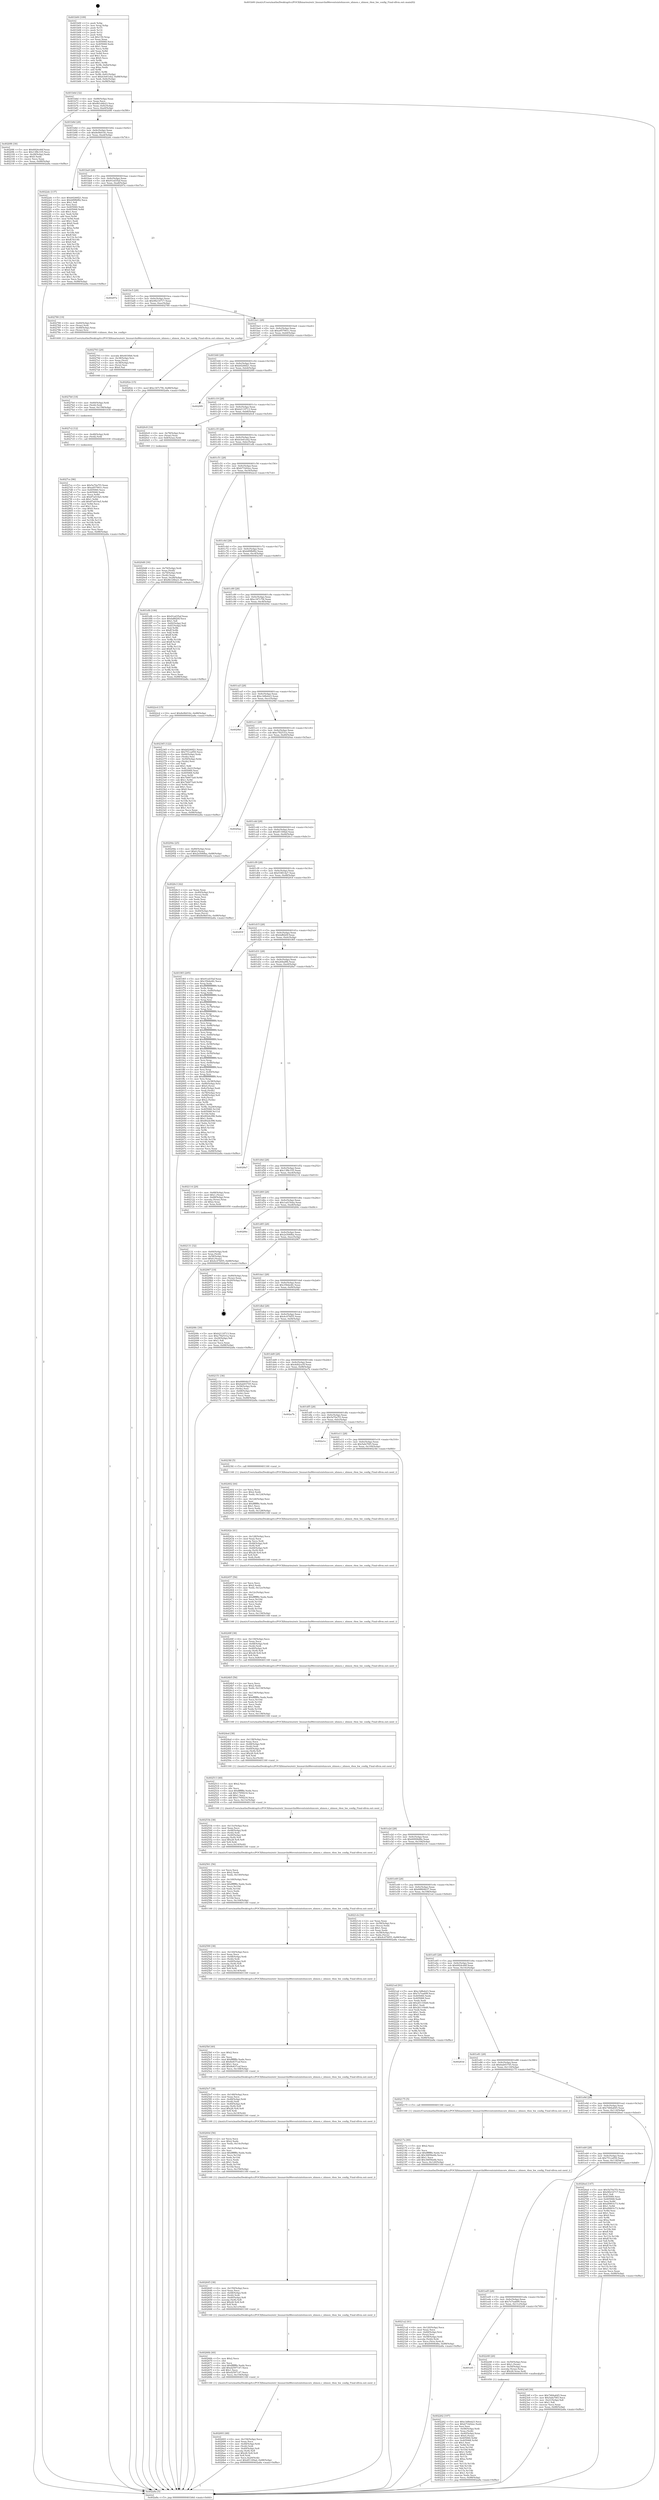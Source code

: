 digraph "0x401b00" {
  label = "0x401b00 (/mnt/c/Users/mathe/Desktop/tcc/POCII/binaries/extr_linuxarchx86eventsinteluncore_nhmex.c_nhmex_rbox_hw_config_Final-ollvm.out::main(0))"
  labelloc = "t"
  node[shape=record]

  Entry [label="",width=0.3,height=0.3,shape=circle,fillcolor=black,style=filled]
  "0x401b6d" [label="{
     0x401b6d [32]\l
     | [instrs]\l
     &nbsp;&nbsp;0x401b6d \<+6\>: mov -0x88(%rbp),%eax\l
     &nbsp;&nbsp;0x401b73 \<+2\>: mov %eax,%ecx\l
     &nbsp;&nbsp;0x401b75 \<+6\>: sub $0x8b1d4b23,%ecx\l
     &nbsp;&nbsp;0x401b7b \<+6\>: mov %eax,-0x9c(%rbp)\l
     &nbsp;&nbsp;0x401b81 \<+6\>: mov %ecx,-0xa0(%rbp)\l
     &nbsp;&nbsp;0x401b87 \<+6\>: je 00000000004020f6 \<main+0x5f6\>\l
  }"]
  "0x4020f6" [label="{
     0x4020f6 [30]\l
     | [instrs]\l
     &nbsp;&nbsp;0x4020f6 \<+5\>: mov $0x6924c66f,%eax\l
     &nbsp;&nbsp;0x4020fb \<+5\>: mov $0x13f8c335,%ecx\l
     &nbsp;&nbsp;0x402100 \<+3\>: mov -0x28(%rbp),%edx\l
     &nbsp;&nbsp;0x402103 \<+3\>: cmp $0x0,%edx\l
     &nbsp;&nbsp;0x402106 \<+3\>: cmove %ecx,%eax\l
     &nbsp;&nbsp;0x402109 \<+6\>: mov %eax,-0x88(%rbp)\l
     &nbsp;&nbsp;0x40210f \<+5\>: jmp 0000000000402a8a \<main+0xf8a\>\l
  }"]
  "0x401b8d" [label="{
     0x401b8d [28]\l
     | [instrs]\l
     &nbsp;&nbsp;0x401b8d \<+5\>: jmp 0000000000401b92 \<main+0x92\>\l
     &nbsp;&nbsp;0x401b92 \<+6\>: mov -0x9c(%rbp),%eax\l
     &nbsp;&nbsp;0x401b98 \<+5\>: sub $0x8e9b016c,%eax\l
     &nbsp;&nbsp;0x401b9d \<+6\>: mov %eax,-0xa4(%rbp)\l
     &nbsp;&nbsp;0x401ba3 \<+6\>: je 00000000004022dc \<main+0x7dc\>\l
  }"]
  Exit [label="",width=0.3,height=0.3,shape=circle,fillcolor=black,style=filled,peripheries=2]
  "0x4022dc" [label="{
     0x4022dc [137]\l
     | [instrs]\l
     &nbsp;&nbsp;0x4022dc \<+5\>: mov $0xb0246f21,%eax\l
     &nbsp;&nbsp;0x4022e1 \<+5\>: mov $0xb89fbf82,%ecx\l
     &nbsp;&nbsp;0x4022e6 \<+2\>: mov $0x1,%dl\l
     &nbsp;&nbsp;0x4022e8 \<+2\>: xor %esi,%esi\l
     &nbsp;&nbsp;0x4022ea \<+7\>: mov 0x405060,%edi\l
     &nbsp;&nbsp;0x4022f1 \<+8\>: mov 0x405068,%r8d\l
     &nbsp;&nbsp;0x4022f9 \<+3\>: sub $0x1,%esi\l
     &nbsp;&nbsp;0x4022fc \<+3\>: mov %edi,%r9d\l
     &nbsp;&nbsp;0x4022ff \<+3\>: add %esi,%r9d\l
     &nbsp;&nbsp;0x402302 \<+4\>: imul %r9d,%edi\l
     &nbsp;&nbsp;0x402306 \<+3\>: and $0x1,%edi\l
     &nbsp;&nbsp;0x402309 \<+3\>: cmp $0x0,%edi\l
     &nbsp;&nbsp;0x40230c \<+4\>: sete %r10b\l
     &nbsp;&nbsp;0x402310 \<+4\>: cmp $0xa,%r8d\l
     &nbsp;&nbsp;0x402314 \<+4\>: setl %r11b\l
     &nbsp;&nbsp;0x402318 \<+3\>: mov %r10b,%bl\l
     &nbsp;&nbsp;0x40231b \<+3\>: xor $0xff,%bl\l
     &nbsp;&nbsp;0x40231e \<+3\>: mov %r11b,%r14b\l
     &nbsp;&nbsp;0x402321 \<+4\>: xor $0xff,%r14b\l
     &nbsp;&nbsp;0x402325 \<+3\>: xor $0x0,%dl\l
     &nbsp;&nbsp;0x402328 \<+3\>: mov %bl,%r15b\l
     &nbsp;&nbsp;0x40232b \<+4\>: and $0x0,%r15b\l
     &nbsp;&nbsp;0x40232f \<+3\>: and %dl,%r10b\l
     &nbsp;&nbsp;0x402332 \<+3\>: mov %r14b,%r12b\l
     &nbsp;&nbsp;0x402335 \<+4\>: and $0x0,%r12b\l
     &nbsp;&nbsp;0x402339 \<+3\>: and %dl,%r11b\l
     &nbsp;&nbsp;0x40233c \<+3\>: or %r10b,%r15b\l
     &nbsp;&nbsp;0x40233f \<+3\>: or %r11b,%r12b\l
     &nbsp;&nbsp;0x402342 \<+3\>: xor %r12b,%r15b\l
     &nbsp;&nbsp;0x402345 \<+3\>: or %r14b,%bl\l
     &nbsp;&nbsp;0x402348 \<+3\>: xor $0xff,%bl\l
     &nbsp;&nbsp;0x40234b \<+3\>: or $0x0,%dl\l
     &nbsp;&nbsp;0x40234e \<+2\>: and %dl,%bl\l
     &nbsp;&nbsp;0x402350 \<+3\>: or %bl,%r15b\l
     &nbsp;&nbsp;0x402353 \<+4\>: test $0x1,%r15b\l
     &nbsp;&nbsp;0x402357 \<+3\>: cmovne %ecx,%eax\l
     &nbsp;&nbsp;0x40235a \<+6\>: mov %eax,-0x88(%rbp)\l
     &nbsp;&nbsp;0x402360 \<+5\>: jmp 0000000000402a8a \<main+0xf8a\>\l
  }"]
  "0x401ba9" [label="{
     0x401ba9 [28]\l
     | [instrs]\l
     &nbsp;&nbsp;0x401ba9 \<+5\>: jmp 0000000000401bae \<main+0xae\>\l
     &nbsp;&nbsp;0x401bae \<+6\>: mov -0x9c(%rbp),%eax\l
     &nbsp;&nbsp;0x401bb4 \<+5\>: sub $0x91ed35af,%eax\l
     &nbsp;&nbsp;0x401bb9 \<+6\>: mov %eax,-0xa8(%rbp)\l
     &nbsp;&nbsp;0x401bbf \<+6\>: je 000000000040297a \<main+0xe7a\>\l
  }"]
  "0x4027ce" [label="{
     0x4027ce [96]\l
     | [instrs]\l
     &nbsp;&nbsp;0x4027ce \<+5\>: mov $0x5a70a7f3,%eax\l
     &nbsp;&nbsp;0x4027d3 \<+5\>: mov $0xa957901c,%esi\l
     &nbsp;&nbsp;0x4027d8 \<+7\>: mov 0x405060,%ecx\l
     &nbsp;&nbsp;0x4027df \<+7\>: mov 0x405068,%edx\l
     &nbsp;&nbsp;0x4027e6 \<+3\>: mov %ecx,%r8d\l
     &nbsp;&nbsp;0x4027e9 \<+7\>: sub $0x87a019a5,%r8d\l
     &nbsp;&nbsp;0x4027f0 \<+4\>: sub $0x1,%r8d\l
     &nbsp;&nbsp;0x4027f4 \<+7\>: add $0x87a019a5,%r8d\l
     &nbsp;&nbsp;0x4027fb \<+4\>: imul %r8d,%ecx\l
     &nbsp;&nbsp;0x4027ff \<+3\>: and $0x1,%ecx\l
     &nbsp;&nbsp;0x402802 \<+3\>: cmp $0x0,%ecx\l
     &nbsp;&nbsp;0x402805 \<+4\>: sete %r9b\l
     &nbsp;&nbsp;0x402809 \<+3\>: cmp $0xa,%edx\l
     &nbsp;&nbsp;0x40280c \<+4\>: setl %r10b\l
     &nbsp;&nbsp;0x402810 \<+3\>: mov %r9b,%r11b\l
     &nbsp;&nbsp;0x402813 \<+3\>: and %r10b,%r11b\l
     &nbsp;&nbsp;0x402816 \<+3\>: xor %r10b,%r9b\l
     &nbsp;&nbsp;0x402819 \<+3\>: or %r9b,%r11b\l
     &nbsp;&nbsp;0x40281c \<+4\>: test $0x1,%r11b\l
     &nbsp;&nbsp;0x402820 \<+3\>: cmovne %esi,%eax\l
     &nbsp;&nbsp;0x402823 \<+6\>: mov %eax,-0x88(%rbp)\l
     &nbsp;&nbsp;0x402829 \<+5\>: jmp 0000000000402a8a \<main+0xf8a\>\l
  }"]
  "0x40297a" [label="{
     0x40297a\l
  }", style=dashed]
  "0x401bc5" [label="{
     0x401bc5 [28]\l
     | [instrs]\l
     &nbsp;&nbsp;0x401bc5 \<+5\>: jmp 0000000000401bca \<main+0xca\>\l
     &nbsp;&nbsp;0x401bca \<+6\>: mov -0x9c(%rbp),%eax\l
     &nbsp;&nbsp;0x401bd0 \<+5\>: sub $0x98216717,%eax\l
     &nbsp;&nbsp;0x401bd5 \<+6\>: mov %eax,-0xac(%rbp)\l
     &nbsp;&nbsp;0x401bdb \<+6\>: je 0000000000402780 \<main+0xc80\>\l
  }"]
  "0x4027c2" [label="{
     0x4027c2 [12]\l
     | [instrs]\l
     &nbsp;&nbsp;0x4027c2 \<+4\>: mov -0x48(%rbp),%rdi\l
     &nbsp;&nbsp;0x4027c6 \<+3\>: mov (%rdi),%rdi\l
     &nbsp;&nbsp;0x4027c9 \<+5\>: call 0000000000401030 \<free@plt\>\l
     | [calls]\l
     &nbsp;&nbsp;0x401030 \{1\} (unknown)\l
  }"]
  "0x402780" [label="{
     0x402780 [19]\l
     | [instrs]\l
     &nbsp;&nbsp;0x402780 \<+4\>: mov -0x60(%rbp),%rax\l
     &nbsp;&nbsp;0x402784 \<+3\>: mov (%rax),%rdi\l
     &nbsp;&nbsp;0x402787 \<+4\>: mov -0x48(%rbp),%rax\l
     &nbsp;&nbsp;0x40278b \<+3\>: mov (%rax),%rsi\l
     &nbsp;&nbsp;0x40278e \<+5\>: call 0000000000401600 \<nhmex_rbox_hw_config\>\l
     | [calls]\l
     &nbsp;&nbsp;0x401600 \{1\} (/mnt/c/Users/mathe/Desktop/tcc/POCII/binaries/extr_linuxarchx86eventsinteluncore_nhmex.c_nhmex_rbox_hw_config_Final-ollvm.out::nhmex_rbox_hw_config)\l
  }"]
  "0x401be1" [label="{
     0x401be1 [28]\l
     | [instrs]\l
     &nbsp;&nbsp;0x401be1 \<+5\>: jmp 0000000000401be6 \<main+0xe6\>\l
     &nbsp;&nbsp;0x401be6 \<+6\>: mov -0x9c(%rbp),%eax\l
     &nbsp;&nbsp;0x401bec \<+5\>: sub $0xa957901c,%eax\l
     &nbsp;&nbsp;0x401bf1 \<+6\>: mov %eax,-0xb0(%rbp)\l
     &nbsp;&nbsp;0x401bf7 \<+6\>: je 000000000040282e \<main+0xd2e\>\l
  }"]
  "0x4027b0" [label="{
     0x4027b0 [18]\l
     | [instrs]\l
     &nbsp;&nbsp;0x4027b0 \<+4\>: mov -0x60(%rbp),%rdi\l
     &nbsp;&nbsp;0x4027b4 \<+3\>: mov (%rdi),%rdi\l
     &nbsp;&nbsp;0x4027b7 \<+6\>: mov %eax,-0x158(%rbp)\l
     &nbsp;&nbsp;0x4027bd \<+5\>: call 0000000000401030 \<free@plt\>\l
     | [calls]\l
     &nbsp;&nbsp;0x401030 \{1\} (unknown)\l
  }"]
  "0x40282e" [label="{
     0x40282e [15]\l
     | [instrs]\l
     &nbsp;&nbsp;0x40282e \<+10\>: movl $0xc347c7f4,-0x88(%rbp)\l
     &nbsp;&nbsp;0x402838 \<+5\>: jmp 0000000000402a8a \<main+0xf8a\>\l
  }"]
  "0x401bfd" [label="{
     0x401bfd [28]\l
     | [instrs]\l
     &nbsp;&nbsp;0x401bfd \<+5\>: jmp 0000000000401c02 \<main+0x102\>\l
     &nbsp;&nbsp;0x401c02 \<+6\>: mov -0x9c(%rbp),%eax\l
     &nbsp;&nbsp;0x401c08 \<+5\>: sub $0xb0246f21,%eax\l
     &nbsp;&nbsp;0x401c0d \<+6\>: mov %eax,-0xb4(%rbp)\l
     &nbsp;&nbsp;0x401c13 \<+6\>: je 00000000004029f9 \<main+0xef9\>\l
  }"]
  "0x402793" [label="{
     0x402793 [29]\l
     | [instrs]\l
     &nbsp;&nbsp;0x402793 \<+10\>: movabs $0x4030b6,%rdi\l
     &nbsp;&nbsp;0x40279d \<+4\>: mov -0x38(%rbp),%rsi\l
     &nbsp;&nbsp;0x4027a1 \<+2\>: mov %eax,(%rsi)\l
     &nbsp;&nbsp;0x4027a3 \<+4\>: mov -0x38(%rbp),%rsi\l
     &nbsp;&nbsp;0x4027a7 \<+2\>: mov (%rsi),%esi\l
     &nbsp;&nbsp;0x4027a9 \<+2\>: mov $0x0,%al\l
     &nbsp;&nbsp;0x4027ab \<+5\>: call 0000000000401040 \<printf@plt\>\l
     | [calls]\l
     &nbsp;&nbsp;0x401040 \{1\} (unknown)\l
  }"]
  "0x4029f9" [label="{
     0x4029f9\l
  }", style=dashed]
  "0x401c19" [label="{
     0x401c19 [28]\l
     | [instrs]\l
     &nbsp;&nbsp;0x401c19 \<+5\>: jmp 0000000000401c1e \<main+0x11e\>\l
     &nbsp;&nbsp;0x401c1e \<+6\>: mov -0x9c(%rbp),%eax\l
     &nbsp;&nbsp;0x401c24 \<+5\>: sub $0xb2119713,%eax\l
     &nbsp;&nbsp;0x401c29 \<+6\>: mov %eax,-0xb8(%rbp)\l
     &nbsp;&nbsp;0x401c2f \<+6\>: je 00000000004020c8 \<main+0x5c8\>\l
  }"]
  "0x402693" [label="{
     0x402693 [48]\l
     | [instrs]\l
     &nbsp;&nbsp;0x402693 \<+6\>: mov -0x154(%rbp),%ecx\l
     &nbsp;&nbsp;0x402699 \<+3\>: imul %eax,%ecx\l
     &nbsp;&nbsp;0x40269c \<+4\>: mov -0x48(%rbp),%rdi\l
     &nbsp;&nbsp;0x4026a0 \<+3\>: mov (%rdi),%rdi\l
     &nbsp;&nbsp;0x4026a3 \<+4\>: mov -0x40(%rbp),%r8\l
     &nbsp;&nbsp;0x4026a7 \<+3\>: movslq (%r8),%r8\l
     &nbsp;&nbsp;0x4026aa \<+4\>: imul $0x28,%r8,%r8\l
     &nbsp;&nbsp;0x4026ae \<+3\>: add %r8,%rdi\l
     &nbsp;&nbsp;0x4026b1 \<+3\>: mov %ecx,0x20(%rdi)\l
     &nbsp;&nbsp;0x4026b4 \<+10\>: movl $0xdf1169ad,-0x88(%rbp)\l
     &nbsp;&nbsp;0x4026be \<+5\>: jmp 0000000000402a8a \<main+0xf8a\>\l
  }"]
  "0x4020c8" [label="{
     0x4020c8 [16]\l
     | [instrs]\l
     &nbsp;&nbsp;0x4020c8 \<+4\>: mov -0x78(%rbp),%rax\l
     &nbsp;&nbsp;0x4020cc \<+3\>: mov (%rax),%rax\l
     &nbsp;&nbsp;0x4020cf \<+4\>: mov 0x8(%rax),%rdi\l
     &nbsp;&nbsp;0x4020d3 \<+5\>: call 0000000000401060 \<atoi@plt\>\l
     | [calls]\l
     &nbsp;&nbsp;0x401060 \{1\} (unknown)\l
  }"]
  "0x401c35" [label="{
     0x401c35 [28]\l
     | [instrs]\l
     &nbsp;&nbsp;0x401c35 \<+5\>: jmp 0000000000401c3a \<main+0x13a\>\l
     &nbsp;&nbsp;0x401c3a \<+6\>: mov -0x9c(%rbp),%eax\l
     &nbsp;&nbsp;0x401c40 \<+5\>: sub $0xb3e61eb2,%eax\l
     &nbsp;&nbsp;0x401c45 \<+6\>: mov %eax,-0xbc(%rbp)\l
     &nbsp;&nbsp;0x401c4b \<+6\>: je 0000000000401efb \<main+0x3fb\>\l
  }"]
  "0x40266b" [label="{
     0x40266b [40]\l
     | [instrs]\l
     &nbsp;&nbsp;0x40266b \<+5\>: mov $0x2,%ecx\l
     &nbsp;&nbsp;0x402670 \<+1\>: cltd\l
     &nbsp;&nbsp;0x402671 \<+2\>: idiv %ecx\l
     &nbsp;&nbsp;0x402673 \<+6\>: imul $0xfffffffe,%edx,%ecx\l
     &nbsp;&nbsp;0x402679 \<+6\>: add $0xd2597147,%ecx\l
     &nbsp;&nbsp;0x40267f \<+3\>: add $0x1,%ecx\l
     &nbsp;&nbsp;0x402682 \<+6\>: sub $0xd2597147,%ecx\l
     &nbsp;&nbsp;0x402688 \<+6\>: mov %ecx,-0x154(%rbp)\l
     &nbsp;&nbsp;0x40268e \<+5\>: call 0000000000401160 \<next_i\>\l
     | [calls]\l
     &nbsp;&nbsp;0x401160 \{1\} (/mnt/c/Users/mathe/Desktop/tcc/POCII/binaries/extr_linuxarchx86eventsinteluncore_nhmex.c_nhmex_rbox_hw_config_Final-ollvm.out::next_i)\l
  }"]
  "0x401efb" [label="{
     0x401efb [106]\l
     | [instrs]\l
     &nbsp;&nbsp;0x401efb \<+5\>: mov $0x91ed35af,%eax\l
     &nbsp;&nbsp;0x401f00 \<+5\>: mov $0xfaffd20f,%ecx\l
     &nbsp;&nbsp;0x401f05 \<+2\>: mov $0x1,%dl\l
     &nbsp;&nbsp;0x401f07 \<+7\>: mov -0x82(%rbp),%sil\l
     &nbsp;&nbsp;0x401f0e \<+7\>: mov -0x81(%rbp),%dil\l
     &nbsp;&nbsp;0x401f15 \<+3\>: mov %sil,%r8b\l
     &nbsp;&nbsp;0x401f18 \<+4\>: xor $0xff,%r8b\l
     &nbsp;&nbsp;0x401f1c \<+3\>: mov %dil,%r9b\l
     &nbsp;&nbsp;0x401f1f \<+4\>: xor $0xff,%r9b\l
     &nbsp;&nbsp;0x401f23 \<+3\>: xor $0x1,%dl\l
     &nbsp;&nbsp;0x401f26 \<+3\>: mov %r8b,%r10b\l
     &nbsp;&nbsp;0x401f29 \<+4\>: and $0xff,%r10b\l
     &nbsp;&nbsp;0x401f2d \<+3\>: and %dl,%sil\l
     &nbsp;&nbsp;0x401f30 \<+3\>: mov %r9b,%r11b\l
     &nbsp;&nbsp;0x401f33 \<+4\>: and $0xff,%r11b\l
     &nbsp;&nbsp;0x401f37 \<+3\>: and %dl,%dil\l
     &nbsp;&nbsp;0x401f3a \<+3\>: or %sil,%r10b\l
     &nbsp;&nbsp;0x401f3d \<+3\>: or %dil,%r11b\l
     &nbsp;&nbsp;0x401f40 \<+3\>: xor %r11b,%r10b\l
     &nbsp;&nbsp;0x401f43 \<+3\>: or %r9b,%r8b\l
     &nbsp;&nbsp;0x401f46 \<+4\>: xor $0xff,%r8b\l
     &nbsp;&nbsp;0x401f4a \<+3\>: or $0x1,%dl\l
     &nbsp;&nbsp;0x401f4d \<+3\>: and %dl,%r8b\l
     &nbsp;&nbsp;0x401f50 \<+3\>: or %r8b,%r10b\l
     &nbsp;&nbsp;0x401f53 \<+4\>: test $0x1,%r10b\l
     &nbsp;&nbsp;0x401f57 \<+3\>: cmovne %ecx,%eax\l
     &nbsp;&nbsp;0x401f5a \<+6\>: mov %eax,-0x88(%rbp)\l
     &nbsp;&nbsp;0x401f60 \<+5\>: jmp 0000000000402a8a \<main+0xf8a\>\l
  }"]
  "0x401c51" [label="{
     0x401c51 [28]\l
     | [instrs]\l
     &nbsp;&nbsp;0x401c51 \<+5\>: jmp 0000000000401c56 \<main+0x156\>\l
     &nbsp;&nbsp;0x401c56 \<+6\>: mov -0x9c(%rbp),%eax\l
     &nbsp;&nbsp;0x401c5c \<+5\>: sub $0xb71b02ec,%eax\l
     &nbsp;&nbsp;0x401c61 \<+6\>: mov %eax,-0xc0(%rbp)\l
     &nbsp;&nbsp;0x401c67 \<+6\>: je 00000000004022cd \<main+0x7cd\>\l
  }"]
  "0x402a8a" [label="{
     0x402a8a [5]\l
     | [instrs]\l
     &nbsp;&nbsp;0x402a8a \<+5\>: jmp 0000000000401b6d \<main+0x6d\>\l
  }"]
  "0x401b00" [label="{
     0x401b00 [109]\l
     | [instrs]\l
     &nbsp;&nbsp;0x401b00 \<+1\>: push %rbp\l
     &nbsp;&nbsp;0x401b01 \<+3\>: mov %rsp,%rbp\l
     &nbsp;&nbsp;0x401b04 \<+2\>: push %r15\l
     &nbsp;&nbsp;0x401b06 \<+2\>: push %r14\l
     &nbsp;&nbsp;0x401b08 \<+2\>: push %r12\l
     &nbsp;&nbsp;0x401b0a \<+1\>: push %rbx\l
     &nbsp;&nbsp;0x401b0b \<+7\>: sub $0x150,%rsp\l
     &nbsp;&nbsp;0x401b12 \<+2\>: xor %eax,%eax\l
     &nbsp;&nbsp;0x401b14 \<+7\>: mov 0x405060,%ecx\l
     &nbsp;&nbsp;0x401b1b \<+7\>: mov 0x405068,%edx\l
     &nbsp;&nbsp;0x401b22 \<+3\>: sub $0x1,%eax\l
     &nbsp;&nbsp;0x401b25 \<+3\>: mov %ecx,%r8d\l
     &nbsp;&nbsp;0x401b28 \<+3\>: add %eax,%r8d\l
     &nbsp;&nbsp;0x401b2b \<+4\>: imul %r8d,%ecx\l
     &nbsp;&nbsp;0x401b2f \<+3\>: and $0x1,%ecx\l
     &nbsp;&nbsp;0x401b32 \<+3\>: cmp $0x0,%ecx\l
     &nbsp;&nbsp;0x401b35 \<+4\>: sete %r9b\l
     &nbsp;&nbsp;0x401b39 \<+4\>: and $0x1,%r9b\l
     &nbsp;&nbsp;0x401b3d \<+7\>: mov %r9b,-0x82(%rbp)\l
     &nbsp;&nbsp;0x401b44 \<+3\>: cmp $0xa,%edx\l
     &nbsp;&nbsp;0x401b47 \<+4\>: setl %r9b\l
     &nbsp;&nbsp;0x401b4b \<+4\>: and $0x1,%r9b\l
     &nbsp;&nbsp;0x401b4f \<+7\>: mov %r9b,-0x81(%rbp)\l
     &nbsp;&nbsp;0x401b56 \<+10\>: movl $0xb3e61eb2,-0x88(%rbp)\l
     &nbsp;&nbsp;0x401b60 \<+6\>: mov %edi,-0x8c(%rbp)\l
     &nbsp;&nbsp;0x401b66 \<+7\>: mov %rsi,-0x98(%rbp)\l
  }"]
  "0x402645" [label="{
     0x402645 [38]\l
     | [instrs]\l
     &nbsp;&nbsp;0x402645 \<+6\>: mov -0x150(%rbp),%ecx\l
     &nbsp;&nbsp;0x40264b \<+3\>: imul %eax,%ecx\l
     &nbsp;&nbsp;0x40264e \<+4\>: mov -0x48(%rbp),%rdi\l
     &nbsp;&nbsp;0x402652 \<+3\>: mov (%rdi),%rdi\l
     &nbsp;&nbsp;0x402655 \<+4\>: mov -0x40(%rbp),%r8\l
     &nbsp;&nbsp;0x402659 \<+3\>: movslq (%r8),%r8\l
     &nbsp;&nbsp;0x40265c \<+4\>: imul $0x28,%r8,%r8\l
     &nbsp;&nbsp;0x402660 \<+3\>: add %r8,%rdi\l
     &nbsp;&nbsp;0x402663 \<+3\>: mov %ecx,0x1c(%rdi)\l
     &nbsp;&nbsp;0x402666 \<+5\>: call 0000000000401160 \<next_i\>\l
     | [calls]\l
     &nbsp;&nbsp;0x401160 \{1\} (/mnt/c/Users/mathe/Desktop/tcc/POCII/binaries/extr_linuxarchx86eventsinteluncore_nhmex.c_nhmex_rbox_hw_config_Final-ollvm.out::next_i)\l
  }"]
  "0x4022cd" [label="{
     0x4022cd [15]\l
     | [instrs]\l
     &nbsp;&nbsp;0x4022cd \<+10\>: movl $0x8e9b016c,-0x88(%rbp)\l
     &nbsp;&nbsp;0x4022d7 \<+5\>: jmp 0000000000402a8a \<main+0xf8a\>\l
  }"]
  "0x401c6d" [label="{
     0x401c6d [28]\l
     | [instrs]\l
     &nbsp;&nbsp;0x401c6d \<+5\>: jmp 0000000000401c72 \<main+0x172\>\l
     &nbsp;&nbsp;0x401c72 \<+6\>: mov -0x9c(%rbp),%eax\l
     &nbsp;&nbsp;0x401c78 \<+5\>: sub $0xb89fbf82,%eax\l
     &nbsp;&nbsp;0x401c7d \<+6\>: mov %eax,-0xc4(%rbp)\l
     &nbsp;&nbsp;0x401c83 \<+6\>: je 0000000000402365 \<main+0x865\>\l
  }"]
  "0x40260d" [label="{
     0x40260d [56]\l
     | [instrs]\l
     &nbsp;&nbsp;0x40260d \<+2\>: xor %ecx,%ecx\l
     &nbsp;&nbsp;0x40260f \<+5\>: mov $0x2,%edx\l
     &nbsp;&nbsp;0x402614 \<+6\>: mov %edx,-0x14c(%rbp)\l
     &nbsp;&nbsp;0x40261a \<+1\>: cltd\l
     &nbsp;&nbsp;0x40261b \<+6\>: mov -0x14c(%rbp),%esi\l
     &nbsp;&nbsp;0x402621 \<+2\>: idiv %esi\l
     &nbsp;&nbsp;0x402623 \<+6\>: imul $0xfffffffe,%edx,%edx\l
     &nbsp;&nbsp;0x402629 \<+3\>: mov %ecx,%r10d\l
     &nbsp;&nbsp;0x40262c \<+3\>: sub %edx,%r10d\l
     &nbsp;&nbsp;0x40262f \<+2\>: mov %ecx,%edx\l
     &nbsp;&nbsp;0x402631 \<+3\>: sub $0x1,%edx\l
     &nbsp;&nbsp;0x402634 \<+3\>: add %edx,%r10d\l
     &nbsp;&nbsp;0x402637 \<+3\>: sub %r10d,%ecx\l
     &nbsp;&nbsp;0x40263a \<+6\>: mov %ecx,-0x150(%rbp)\l
     &nbsp;&nbsp;0x402640 \<+5\>: call 0000000000401160 \<next_i\>\l
     | [calls]\l
     &nbsp;&nbsp;0x401160 \{1\} (/mnt/c/Users/mathe/Desktop/tcc/POCII/binaries/extr_linuxarchx86eventsinteluncore_nhmex.c_nhmex_rbox_hw_config_Final-ollvm.out::next_i)\l
  }"]
  "0x402365" [label="{
     0x402365 [122]\l
     | [instrs]\l
     &nbsp;&nbsp;0x402365 \<+5\>: mov $0xb0246f21,%eax\l
     &nbsp;&nbsp;0x40236a \<+5\>: mov $0x751ca950,%ecx\l
     &nbsp;&nbsp;0x40236f \<+4\>: mov -0x40(%rbp),%rdx\l
     &nbsp;&nbsp;0x402373 \<+2\>: mov (%rdx),%esi\l
     &nbsp;&nbsp;0x402375 \<+4\>: mov -0x50(%rbp),%rdx\l
     &nbsp;&nbsp;0x402379 \<+2\>: cmp (%rdx),%esi\l
     &nbsp;&nbsp;0x40237b \<+4\>: setl %dil\l
     &nbsp;&nbsp;0x40237f \<+4\>: and $0x1,%dil\l
     &nbsp;&nbsp;0x402383 \<+4\>: mov %dil,-0x21(%rbp)\l
     &nbsp;&nbsp;0x402387 \<+7\>: mov 0x405060,%esi\l
     &nbsp;&nbsp;0x40238e \<+8\>: mov 0x405068,%r8d\l
     &nbsp;&nbsp;0x402396 \<+3\>: mov %esi,%r9d\l
     &nbsp;&nbsp;0x402399 \<+7\>: sub $0x7b6673a9,%r9d\l
     &nbsp;&nbsp;0x4023a0 \<+4\>: sub $0x1,%r9d\l
     &nbsp;&nbsp;0x4023a4 \<+7\>: add $0x7b6673a9,%r9d\l
     &nbsp;&nbsp;0x4023ab \<+4\>: imul %r9d,%esi\l
     &nbsp;&nbsp;0x4023af \<+3\>: and $0x1,%esi\l
     &nbsp;&nbsp;0x4023b2 \<+3\>: cmp $0x0,%esi\l
     &nbsp;&nbsp;0x4023b5 \<+4\>: sete %dil\l
     &nbsp;&nbsp;0x4023b9 \<+4\>: cmp $0xa,%r8d\l
     &nbsp;&nbsp;0x4023bd \<+4\>: setl %r10b\l
     &nbsp;&nbsp;0x4023c1 \<+3\>: mov %dil,%r11b\l
     &nbsp;&nbsp;0x4023c4 \<+3\>: and %r10b,%r11b\l
     &nbsp;&nbsp;0x4023c7 \<+3\>: xor %r10b,%dil\l
     &nbsp;&nbsp;0x4023ca \<+3\>: or %dil,%r11b\l
     &nbsp;&nbsp;0x4023cd \<+4\>: test $0x1,%r11b\l
     &nbsp;&nbsp;0x4023d1 \<+3\>: cmovne %ecx,%eax\l
     &nbsp;&nbsp;0x4023d4 \<+6\>: mov %eax,-0x88(%rbp)\l
     &nbsp;&nbsp;0x4023da \<+5\>: jmp 0000000000402a8a \<main+0xf8a\>\l
  }"]
  "0x401c89" [label="{
     0x401c89 [28]\l
     | [instrs]\l
     &nbsp;&nbsp;0x401c89 \<+5\>: jmp 0000000000401c8e \<main+0x18e\>\l
     &nbsp;&nbsp;0x401c8e \<+6\>: mov -0x9c(%rbp),%eax\l
     &nbsp;&nbsp;0x401c94 \<+5\>: sub $0xc347c7f4,%eax\l
     &nbsp;&nbsp;0x401c99 \<+6\>: mov %eax,-0xc8(%rbp)\l
     &nbsp;&nbsp;0x401c9f \<+6\>: je 000000000040294e \<main+0xe4e\>\l
  }"]
  "0x4025e7" [label="{
     0x4025e7 [38]\l
     | [instrs]\l
     &nbsp;&nbsp;0x4025e7 \<+6\>: mov -0x148(%rbp),%ecx\l
     &nbsp;&nbsp;0x4025ed \<+3\>: imul %eax,%ecx\l
     &nbsp;&nbsp;0x4025f0 \<+4\>: mov -0x48(%rbp),%rdi\l
     &nbsp;&nbsp;0x4025f4 \<+3\>: mov (%rdi),%rdi\l
     &nbsp;&nbsp;0x4025f7 \<+4\>: mov -0x40(%rbp),%r8\l
     &nbsp;&nbsp;0x4025fb \<+3\>: movslq (%r8),%r8\l
     &nbsp;&nbsp;0x4025fe \<+4\>: imul $0x28,%r8,%r8\l
     &nbsp;&nbsp;0x402602 \<+3\>: add %r8,%rdi\l
     &nbsp;&nbsp;0x402605 \<+3\>: mov %ecx,0x18(%rdi)\l
     &nbsp;&nbsp;0x402608 \<+5\>: call 0000000000401160 \<next_i\>\l
     | [calls]\l
     &nbsp;&nbsp;0x401160 \{1\} (/mnt/c/Users/mathe/Desktop/tcc/POCII/binaries/extr_linuxarchx86eventsinteluncore_nhmex.c_nhmex_rbox_hw_config_Final-ollvm.out::next_i)\l
  }"]
  "0x40294e" [label="{
     0x40294e [25]\l
     | [instrs]\l
     &nbsp;&nbsp;0x40294e \<+4\>: mov -0x80(%rbp),%rax\l
     &nbsp;&nbsp;0x402952 \<+6\>: movl $0x0,(%rax)\l
     &nbsp;&nbsp;0x402958 \<+10\>: movl $0x2e506fba,-0x88(%rbp)\l
     &nbsp;&nbsp;0x402962 \<+5\>: jmp 0000000000402a8a \<main+0xf8a\>\l
  }"]
  "0x401ca5" [label="{
     0x401ca5 [28]\l
     | [instrs]\l
     &nbsp;&nbsp;0x401ca5 \<+5\>: jmp 0000000000401caa \<main+0x1aa\>\l
     &nbsp;&nbsp;0x401caa \<+6\>: mov -0x9c(%rbp),%eax\l
     &nbsp;&nbsp;0x401cb0 \<+5\>: sub $0xc3d8eb23,%eax\l
     &nbsp;&nbsp;0x401cb5 \<+6\>: mov %eax,-0xcc(%rbp)\l
     &nbsp;&nbsp;0x401cbb \<+6\>: je 00000000004029bf \<main+0xebf\>\l
  }"]
  "0x4025bf" [label="{
     0x4025bf [40]\l
     | [instrs]\l
     &nbsp;&nbsp;0x4025bf \<+5\>: mov $0x2,%ecx\l
     &nbsp;&nbsp;0x4025c4 \<+1\>: cltd\l
     &nbsp;&nbsp;0x4025c5 \<+2\>: idiv %ecx\l
     &nbsp;&nbsp;0x4025c7 \<+6\>: imul $0xfffffffe,%edx,%ecx\l
     &nbsp;&nbsp;0x4025cd \<+6\>: sub $0x8e837caf,%ecx\l
     &nbsp;&nbsp;0x4025d3 \<+3\>: add $0x1,%ecx\l
     &nbsp;&nbsp;0x4025d6 \<+6\>: add $0x8e837caf,%ecx\l
     &nbsp;&nbsp;0x4025dc \<+6\>: mov %ecx,-0x148(%rbp)\l
     &nbsp;&nbsp;0x4025e2 \<+5\>: call 0000000000401160 \<next_i\>\l
     | [calls]\l
     &nbsp;&nbsp;0x401160 \{1\} (/mnt/c/Users/mathe/Desktop/tcc/POCII/binaries/extr_linuxarchx86eventsinteluncore_nhmex.c_nhmex_rbox_hw_config_Final-ollvm.out::next_i)\l
  }"]
  "0x4029bf" [label="{
     0x4029bf\l
  }", style=dashed]
  "0x401cc1" [label="{
     0x401cc1 [28]\l
     | [instrs]\l
     &nbsp;&nbsp;0x401cc1 \<+5\>: jmp 0000000000401cc6 \<main+0x1c6\>\l
     &nbsp;&nbsp;0x401cc6 \<+6\>: mov -0x9c(%rbp),%eax\l
     &nbsp;&nbsp;0x401ccc \<+5\>: sub $0xc782531a,%eax\l
     &nbsp;&nbsp;0x401cd1 \<+6\>: mov %eax,-0xd0(%rbp)\l
     &nbsp;&nbsp;0x401cd7 \<+6\>: je 00000000004020aa \<main+0x5aa\>\l
  }"]
  "0x402599" [label="{
     0x402599 [38]\l
     | [instrs]\l
     &nbsp;&nbsp;0x402599 \<+6\>: mov -0x144(%rbp),%ecx\l
     &nbsp;&nbsp;0x40259f \<+3\>: imul %eax,%ecx\l
     &nbsp;&nbsp;0x4025a2 \<+4\>: mov -0x48(%rbp),%rdi\l
     &nbsp;&nbsp;0x4025a6 \<+3\>: mov (%rdi),%rdi\l
     &nbsp;&nbsp;0x4025a9 \<+4\>: mov -0x40(%rbp),%r8\l
     &nbsp;&nbsp;0x4025ad \<+3\>: movslq (%r8),%r8\l
     &nbsp;&nbsp;0x4025b0 \<+4\>: imul $0x28,%r8,%r8\l
     &nbsp;&nbsp;0x4025b4 \<+3\>: add %r8,%rdi\l
     &nbsp;&nbsp;0x4025b7 \<+3\>: mov %ecx,0x14(%rdi)\l
     &nbsp;&nbsp;0x4025ba \<+5\>: call 0000000000401160 \<next_i\>\l
     | [calls]\l
     &nbsp;&nbsp;0x401160 \{1\} (/mnt/c/Users/mathe/Desktop/tcc/POCII/binaries/extr_linuxarchx86eventsinteluncore_nhmex.c_nhmex_rbox_hw_config_Final-ollvm.out::next_i)\l
  }"]
  "0x4020aa" [label="{
     0x4020aa\l
  }", style=dashed]
  "0x401cdd" [label="{
     0x401cdd [28]\l
     | [instrs]\l
     &nbsp;&nbsp;0x401cdd \<+5\>: jmp 0000000000401ce2 \<main+0x1e2\>\l
     &nbsp;&nbsp;0x401ce2 \<+6\>: mov -0x9c(%rbp),%eax\l
     &nbsp;&nbsp;0x401ce8 \<+5\>: sub $0xdf1169ad,%eax\l
     &nbsp;&nbsp;0x401ced \<+6\>: mov %eax,-0xd4(%rbp)\l
     &nbsp;&nbsp;0x401cf3 \<+6\>: je 00000000004026c3 \<main+0xbc3\>\l
  }"]
  "0x402561" [label="{
     0x402561 [56]\l
     | [instrs]\l
     &nbsp;&nbsp;0x402561 \<+2\>: xor %ecx,%ecx\l
     &nbsp;&nbsp;0x402563 \<+5\>: mov $0x2,%edx\l
     &nbsp;&nbsp;0x402568 \<+6\>: mov %edx,-0x140(%rbp)\l
     &nbsp;&nbsp;0x40256e \<+1\>: cltd\l
     &nbsp;&nbsp;0x40256f \<+6\>: mov -0x140(%rbp),%esi\l
     &nbsp;&nbsp;0x402575 \<+2\>: idiv %esi\l
     &nbsp;&nbsp;0x402577 \<+6\>: imul $0xfffffffe,%edx,%edx\l
     &nbsp;&nbsp;0x40257d \<+3\>: mov %ecx,%r10d\l
     &nbsp;&nbsp;0x402580 \<+3\>: sub %edx,%r10d\l
     &nbsp;&nbsp;0x402583 \<+2\>: mov %ecx,%edx\l
     &nbsp;&nbsp;0x402585 \<+3\>: sub $0x1,%edx\l
     &nbsp;&nbsp;0x402588 \<+3\>: add %edx,%r10d\l
     &nbsp;&nbsp;0x40258b \<+3\>: sub %r10d,%ecx\l
     &nbsp;&nbsp;0x40258e \<+6\>: mov %ecx,-0x144(%rbp)\l
     &nbsp;&nbsp;0x402594 \<+5\>: call 0000000000401160 \<next_i\>\l
     | [calls]\l
     &nbsp;&nbsp;0x401160 \{1\} (/mnt/c/Users/mathe/Desktop/tcc/POCII/binaries/extr_linuxarchx86eventsinteluncore_nhmex.c_nhmex_rbox_hw_config_Final-ollvm.out::next_i)\l
  }"]
  "0x4026c3" [label="{
     0x4026c3 [42]\l
     | [instrs]\l
     &nbsp;&nbsp;0x4026c3 \<+2\>: xor %eax,%eax\l
     &nbsp;&nbsp;0x4026c5 \<+4\>: mov -0x40(%rbp),%rcx\l
     &nbsp;&nbsp;0x4026c9 \<+2\>: mov (%rcx),%edx\l
     &nbsp;&nbsp;0x4026cb \<+2\>: mov %eax,%esi\l
     &nbsp;&nbsp;0x4026cd \<+2\>: sub %edx,%esi\l
     &nbsp;&nbsp;0x4026cf \<+2\>: mov %eax,%edx\l
     &nbsp;&nbsp;0x4026d1 \<+3\>: sub $0x1,%edx\l
     &nbsp;&nbsp;0x4026d4 \<+2\>: add %edx,%esi\l
     &nbsp;&nbsp;0x4026d6 \<+2\>: sub %esi,%eax\l
     &nbsp;&nbsp;0x4026d8 \<+4\>: mov -0x40(%rbp),%rcx\l
     &nbsp;&nbsp;0x4026dc \<+2\>: mov %eax,(%rcx)\l
     &nbsp;&nbsp;0x4026de \<+10\>: movl $0x8e9b016c,-0x88(%rbp)\l
     &nbsp;&nbsp;0x4026e8 \<+5\>: jmp 0000000000402a8a \<main+0xf8a\>\l
  }"]
  "0x401cf9" [label="{
     0x401cf9 [28]\l
     | [instrs]\l
     &nbsp;&nbsp;0x401cf9 \<+5\>: jmp 0000000000401cfe \<main+0x1fe\>\l
     &nbsp;&nbsp;0x401cfe \<+6\>: mov -0x9c(%rbp),%eax\l
     &nbsp;&nbsp;0x401d04 \<+5\>: sub $0xf18814a7,%eax\l
     &nbsp;&nbsp;0x401d09 \<+6\>: mov %eax,-0xd8(%rbp)\l
     &nbsp;&nbsp;0x401d0f \<+6\>: je 000000000040293f \<main+0xe3f\>\l
  }"]
  "0x40253b" [label="{
     0x40253b [38]\l
     | [instrs]\l
     &nbsp;&nbsp;0x40253b \<+6\>: mov -0x13c(%rbp),%ecx\l
     &nbsp;&nbsp;0x402541 \<+3\>: imul %eax,%ecx\l
     &nbsp;&nbsp;0x402544 \<+4\>: mov -0x48(%rbp),%rdi\l
     &nbsp;&nbsp;0x402548 \<+3\>: mov (%rdi),%rdi\l
     &nbsp;&nbsp;0x40254b \<+4\>: mov -0x40(%rbp),%r8\l
     &nbsp;&nbsp;0x40254f \<+3\>: movslq (%r8),%r8\l
     &nbsp;&nbsp;0x402552 \<+4\>: imul $0x28,%r8,%r8\l
     &nbsp;&nbsp;0x402556 \<+3\>: add %r8,%rdi\l
     &nbsp;&nbsp;0x402559 \<+3\>: mov %ecx,0x10(%rdi)\l
     &nbsp;&nbsp;0x40255c \<+5\>: call 0000000000401160 \<next_i\>\l
     | [calls]\l
     &nbsp;&nbsp;0x401160 \{1\} (/mnt/c/Users/mathe/Desktop/tcc/POCII/binaries/extr_linuxarchx86eventsinteluncore_nhmex.c_nhmex_rbox_hw_config_Final-ollvm.out::next_i)\l
  }"]
  "0x40293f" [label="{
     0x40293f\l
  }", style=dashed]
  "0x401d15" [label="{
     0x401d15 [28]\l
     | [instrs]\l
     &nbsp;&nbsp;0x401d15 \<+5\>: jmp 0000000000401d1a \<main+0x21a\>\l
     &nbsp;&nbsp;0x401d1a \<+6\>: mov -0x9c(%rbp),%eax\l
     &nbsp;&nbsp;0x401d20 \<+5\>: sub $0xfaffd20f,%eax\l
     &nbsp;&nbsp;0x401d25 \<+6\>: mov %eax,-0xdc(%rbp)\l
     &nbsp;&nbsp;0x401d2b \<+6\>: je 0000000000401f65 \<main+0x465\>\l
  }"]
  "0x402513" [label="{
     0x402513 [40]\l
     | [instrs]\l
     &nbsp;&nbsp;0x402513 \<+5\>: mov $0x2,%ecx\l
     &nbsp;&nbsp;0x402518 \<+1\>: cltd\l
     &nbsp;&nbsp;0x402519 \<+2\>: idiv %ecx\l
     &nbsp;&nbsp;0x40251b \<+6\>: imul $0xfffffffe,%edx,%ecx\l
     &nbsp;&nbsp;0x402521 \<+6\>: sub $0x1795f216,%ecx\l
     &nbsp;&nbsp;0x402527 \<+3\>: add $0x1,%ecx\l
     &nbsp;&nbsp;0x40252a \<+6\>: add $0x1795f216,%ecx\l
     &nbsp;&nbsp;0x402530 \<+6\>: mov %ecx,-0x13c(%rbp)\l
     &nbsp;&nbsp;0x402536 \<+5\>: call 0000000000401160 \<next_i\>\l
     | [calls]\l
     &nbsp;&nbsp;0x401160 \{1\} (/mnt/c/Users/mathe/Desktop/tcc/POCII/binaries/extr_linuxarchx86eventsinteluncore_nhmex.c_nhmex_rbox_hw_config_Final-ollvm.out::next_i)\l
  }"]
  "0x401f65" [label="{
     0x401f65 [295]\l
     | [instrs]\l
     &nbsp;&nbsp;0x401f65 \<+5\>: mov $0x91ed35af,%eax\l
     &nbsp;&nbsp;0x401f6a \<+5\>: mov $0x356de4fc,%ecx\l
     &nbsp;&nbsp;0x401f6f \<+3\>: mov %rsp,%rdx\l
     &nbsp;&nbsp;0x401f72 \<+4\>: add $0xfffffffffffffff0,%rdx\l
     &nbsp;&nbsp;0x401f76 \<+3\>: mov %rdx,%rsp\l
     &nbsp;&nbsp;0x401f79 \<+4\>: mov %rdx,-0x80(%rbp)\l
     &nbsp;&nbsp;0x401f7d \<+3\>: mov %rsp,%rdx\l
     &nbsp;&nbsp;0x401f80 \<+4\>: add $0xfffffffffffffff0,%rdx\l
     &nbsp;&nbsp;0x401f84 \<+3\>: mov %rdx,%rsp\l
     &nbsp;&nbsp;0x401f87 \<+3\>: mov %rsp,%rsi\l
     &nbsp;&nbsp;0x401f8a \<+4\>: add $0xfffffffffffffff0,%rsi\l
     &nbsp;&nbsp;0x401f8e \<+3\>: mov %rsi,%rsp\l
     &nbsp;&nbsp;0x401f91 \<+4\>: mov %rsi,-0x78(%rbp)\l
     &nbsp;&nbsp;0x401f95 \<+3\>: mov %rsp,%rsi\l
     &nbsp;&nbsp;0x401f98 \<+4\>: add $0xfffffffffffffff0,%rsi\l
     &nbsp;&nbsp;0x401f9c \<+3\>: mov %rsi,%rsp\l
     &nbsp;&nbsp;0x401f9f \<+4\>: mov %rsi,-0x70(%rbp)\l
     &nbsp;&nbsp;0x401fa3 \<+3\>: mov %rsp,%rsi\l
     &nbsp;&nbsp;0x401fa6 \<+4\>: add $0xfffffffffffffff0,%rsi\l
     &nbsp;&nbsp;0x401faa \<+3\>: mov %rsi,%rsp\l
     &nbsp;&nbsp;0x401fad \<+4\>: mov %rsi,-0x68(%rbp)\l
     &nbsp;&nbsp;0x401fb1 \<+3\>: mov %rsp,%rsi\l
     &nbsp;&nbsp;0x401fb4 \<+4\>: add $0xfffffffffffffff0,%rsi\l
     &nbsp;&nbsp;0x401fb8 \<+3\>: mov %rsi,%rsp\l
     &nbsp;&nbsp;0x401fbb \<+4\>: mov %rsi,-0x60(%rbp)\l
     &nbsp;&nbsp;0x401fbf \<+3\>: mov %rsp,%rsi\l
     &nbsp;&nbsp;0x401fc2 \<+4\>: add $0xfffffffffffffff0,%rsi\l
     &nbsp;&nbsp;0x401fc6 \<+3\>: mov %rsi,%rsp\l
     &nbsp;&nbsp;0x401fc9 \<+4\>: mov %rsi,-0x58(%rbp)\l
     &nbsp;&nbsp;0x401fcd \<+3\>: mov %rsp,%rsi\l
     &nbsp;&nbsp;0x401fd0 \<+4\>: add $0xfffffffffffffff0,%rsi\l
     &nbsp;&nbsp;0x401fd4 \<+3\>: mov %rsi,%rsp\l
     &nbsp;&nbsp;0x401fd7 \<+4\>: mov %rsi,-0x50(%rbp)\l
     &nbsp;&nbsp;0x401fdb \<+3\>: mov %rsp,%rsi\l
     &nbsp;&nbsp;0x401fde \<+4\>: add $0xfffffffffffffff0,%rsi\l
     &nbsp;&nbsp;0x401fe2 \<+3\>: mov %rsi,%rsp\l
     &nbsp;&nbsp;0x401fe5 \<+4\>: mov %rsi,-0x48(%rbp)\l
     &nbsp;&nbsp;0x401fe9 \<+3\>: mov %rsp,%rsi\l
     &nbsp;&nbsp;0x401fec \<+4\>: add $0xfffffffffffffff0,%rsi\l
     &nbsp;&nbsp;0x401ff0 \<+3\>: mov %rsi,%rsp\l
     &nbsp;&nbsp;0x401ff3 \<+4\>: mov %rsi,-0x40(%rbp)\l
     &nbsp;&nbsp;0x401ff7 \<+3\>: mov %rsp,%rsi\l
     &nbsp;&nbsp;0x401ffa \<+4\>: add $0xfffffffffffffff0,%rsi\l
     &nbsp;&nbsp;0x401ffe \<+3\>: mov %rsi,%rsp\l
     &nbsp;&nbsp;0x402001 \<+4\>: mov %rsi,-0x38(%rbp)\l
     &nbsp;&nbsp;0x402005 \<+4\>: mov -0x80(%rbp),%rsi\l
     &nbsp;&nbsp;0x402009 \<+6\>: movl $0x0,(%rsi)\l
     &nbsp;&nbsp;0x40200f \<+6\>: mov -0x8c(%rbp),%edi\l
     &nbsp;&nbsp;0x402015 \<+2\>: mov %edi,(%rdx)\l
     &nbsp;&nbsp;0x402017 \<+4\>: mov -0x78(%rbp),%rsi\l
     &nbsp;&nbsp;0x40201b \<+7\>: mov -0x98(%rbp),%r8\l
     &nbsp;&nbsp;0x402022 \<+3\>: mov %r8,(%rsi)\l
     &nbsp;&nbsp;0x402025 \<+3\>: cmpl $0x2,(%rdx)\l
     &nbsp;&nbsp;0x402028 \<+4\>: setne %r9b\l
     &nbsp;&nbsp;0x40202c \<+4\>: and $0x1,%r9b\l
     &nbsp;&nbsp;0x402030 \<+4\>: mov %r9b,-0x29(%rbp)\l
     &nbsp;&nbsp;0x402034 \<+8\>: mov 0x405060,%r10d\l
     &nbsp;&nbsp;0x40203c \<+8\>: mov 0x405068,%r11d\l
     &nbsp;&nbsp;0x402044 \<+3\>: mov %r10d,%ebx\l
     &nbsp;&nbsp;0x402047 \<+6\>: add $0x802dcf98,%ebx\l
     &nbsp;&nbsp;0x40204d \<+3\>: sub $0x1,%ebx\l
     &nbsp;&nbsp;0x402050 \<+6\>: sub $0x802dcf98,%ebx\l
     &nbsp;&nbsp;0x402056 \<+4\>: imul %ebx,%r10d\l
     &nbsp;&nbsp;0x40205a \<+4\>: and $0x1,%r10d\l
     &nbsp;&nbsp;0x40205e \<+4\>: cmp $0x0,%r10d\l
     &nbsp;&nbsp;0x402062 \<+4\>: sete %r9b\l
     &nbsp;&nbsp;0x402066 \<+4\>: cmp $0xa,%r11d\l
     &nbsp;&nbsp;0x40206a \<+4\>: setl %r14b\l
     &nbsp;&nbsp;0x40206e \<+3\>: mov %r9b,%r15b\l
     &nbsp;&nbsp;0x402071 \<+3\>: and %r14b,%r15b\l
     &nbsp;&nbsp;0x402074 \<+3\>: xor %r14b,%r9b\l
     &nbsp;&nbsp;0x402077 \<+3\>: or %r9b,%r15b\l
     &nbsp;&nbsp;0x40207a \<+4\>: test $0x1,%r15b\l
     &nbsp;&nbsp;0x40207e \<+3\>: cmovne %ecx,%eax\l
     &nbsp;&nbsp;0x402081 \<+6\>: mov %eax,-0x88(%rbp)\l
     &nbsp;&nbsp;0x402087 \<+5\>: jmp 0000000000402a8a \<main+0xf8a\>\l
  }"]
  "0x401d31" [label="{
     0x401d31 [28]\l
     | [instrs]\l
     &nbsp;&nbsp;0x401d31 \<+5\>: jmp 0000000000401d36 \<main+0x236\>\l
     &nbsp;&nbsp;0x401d36 \<+6\>: mov -0x9c(%rbp),%eax\l
     &nbsp;&nbsp;0x401d3c \<+5\>: sub $0x264a8fb,%eax\l
     &nbsp;&nbsp;0x401d41 \<+6\>: mov %eax,-0xe0(%rbp)\l
     &nbsp;&nbsp;0x401d47 \<+6\>: je 00000000004028a7 \<main+0xda7\>\l
  }"]
  "0x4024ed" [label="{
     0x4024ed [38]\l
     | [instrs]\l
     &nbsp;&nbsp;0x4024ed \<+6\>: mov -0x138(%rbp),%ecx\l
     &nbsp;&nbsp;0x4024f3 \<+3\>: imul %eax,%ecx\l
     &nbsp;&nbsp;0x4024f6 \<+4\>: mov -0x48(%rbp),%rdi\l
     &nbsp;&nbsp;0x4024fa \<+3\>: mov (%rdi),%rdi\l
     &nbsp;&nbsp;0x4024fd \<+4\>: mov -0x40(%rbp),%r8\l
     &nbsp;&nbsp;0x402501 \<+3\>: movslq (%r8),%r8\l
     &nbsp;&nbsp;0x402504 \<+4\>: imul $0x28,%r8,%r8\l
     &nbsp;&nbsp;0x402508 \<+3\>: add %r8,%rdi\l
     &nbsp;&nbsp;0x40250b \<+3\>: mov %ecx,0xc(%rdi)\l
     &nbsp;&nbsp;0x40250e \<+5\>: call 0000000000401160 \<next_i\>\l
     | [calls]\l
     &nbsp;&nbsp;0x401160 \{1\} (/mnt/c/Users/mathe/Desktop/tcc/POCII/binaries/extr_linuxarchx86eventsinteluncore_nhmex.c_nhmex_rbox_hw_config_Final-ollvm.out::next_i)\l
  }"]
  "0x4024b5" [label="{
     0x4024b5 [56]\l
     | [instrs]\l
     &nbsp;&nbsp;0x4024b5 \<+2\>: xor %ecx,%ecx\l
     &nbsp;&nbsp;0x4024b7 \<+5\>: mov $0x2,%edx\l
     &nbsp;&nbsp;0x4024bc \<+6\>: mov %edx,-0x134(%rbp)\l
     &nbsp;&nbsp;0x4024c2 \<+1\>: cltd\l
     &nbsp;&nbsp;0x4024c3 \<+6\>: mov -0x134(%rbp),%esi\l
     &nbsp;&nbsp;0x4024c9 \<+2\>: idiv %esi\l
     &nbsp;&nbsp;0x4024cb \<+6\>: imul $0xfffffffe,%edx,%edx\l
     &nbsp;&nbsp;0x4024d1 \<+3\>: mov %ecx,%r10d\l
     &nbsp;&nbsp;0x4024d4 \<+3\>: sub %edx,%r10d\l
     &nbsp;&nbsp;0x4024d7 \<+2\>: mov %ecx,%edx\l
     &nbsp;&nbsp;0x4024d9 \<+3\>: sub $0x1,%edx\l
     &nbsp;&nbsp;0x4024dc \<+3\>: add %edx,%r10d\l
     &nbsp;&nbsp;0x4024df \<+3\>: sub %r10d,%ecx\l
     &nbsp;&nbsp;0x4024e2 \<+6\>: mov %ecx,-0x138(%rbp)\l
     &nbsp;&nbsp;0x4024e8 \<+5\>: call 0000000000401160 \<next_i\>\l
     | [calls]\l
     &nbsp;&nbsp;0x401160 \{1\} (/mnt/c/Users/mathe/Desktop/tcc/POCII/binaries/extr_linuxarchx86eventsinteluncore_nhmex.c_nhmex_rbox_hw_config_Final-ollvm.out::next_i)\l
  }"]
  "0x4028a7" [label="{
     0x4028a7\l
  }", style=dashed]
  "0x401d4d" [label="{
     0x401d4d [28]\l
     | [instrs]\l
     &nbsp;&nbsp;0x401d4d \<+5\>: jmp 0000000000401d52 \<main+0x252\>\l
     &nbsp;&nbsp;0x401d52 \<+6\>: mov -0x9c(%rbp),%eax\l
     &nbsp;&nbsp;0x401d58 \<+5\>: sub $0x13f8c335,%eax\l
     &nbsp;&nbsp;0x401d5d \<+6\>: mov %eax,-0xe4(%rbp)\l
     &nbsp;&nbsp;0x401d63 \<+6\>: je 0000000000402114 \<main+0x614\>\l
  }"]
  "0x40248f" [label="{
     0x40248f [38]\l
     | [instrs]\l
     &nbsp;&nbsp;0x40248f \<+6\>: mov -0x130(%rbp),%ecx\l
     &nbsp;&nbsp;0x402495 \<+3\>: imul %eax,%ecx\l
     &nbsp;&nbsp;0x402498 \<+4\>: mov -0x48(%rbp),%rdi\l
     &nbsp;&nbsp;0x40249c \<+3\>: mov (%rdi),%rdi\l
     &nbsp;&nbsp;0x40249f \<+4\>: mov -0x40(%rbp),%r8\l
     &nbsp;&nbsp;0x4024a3 \<+3\>: movslq (%r8),%r8\l
     &nbsp;&nbsp;0x4024a6 \<+4\>: imul $0x28,%r8,%r8\l
     &nbsp;&nbsp;0x4024aa \<+3\>: add %r8,%rdi\l
     &nbsp;&nbsp;0x4024ad \<+3\>: mov %ecx,0x8(%rdi)\l
     &nbsp;&nbsp;0x4024b0 \<+5\>: call 0000000000401160 \<next_i\>\l
     | [calls]\l
     &nbsp;&nbsp;0x401160 \{1\} (/mnt/c/Users/mathe/Desktop/tcc/POCII/binaries/extr_linuxarchx86eventsinteluncore_nhmex.c_nhmex_rbox_hw_config_Final-ollvm.out::next_i)\l
  }"]
  "0x402114" [label="{
     0x402114 [29]\l
     | [instrs]\l
     &nbsp;&nbsp;0x402114 \<+4\>: mov -0x68(%rbp),%rax\l
     &nbsp;&nbsp;0x402118 \<+6\>: movl $0x1,(%rax)\l
     &nbsp;&nbsp;0x40211e \<+4\>: mov -0x68(%rbp),%rax\l
     &nbsp;&nbsp;0x402122 \<+3\>: movslq (%rax),%rax\l
     &nbsp;&nbsp;0x402125 \<+4\>: shl $0x2,%rax\l
     &nbsp;&nbsp;0x402129 \<+3\>: mov %rax,%rdi\l
     &nbsp;&nbsp;0x40212c \<+5\>: call 0000000000401050 \<malloc@plt\>\l
     | [calls]\l
     &nbsp;&nbsp;0x401050 \{1\} (unknown)\l
  }"]
  "0x401d69" [label="{
     0x401d69 [28]\l
     | [instrs]\l
     &nbsp;&nbsp;0x401d69 \<+5\>: jmp 0000000000401d6e \<main+0x26e\>\l
     &nbsp;&nbsp;0x401d6e \<+6\>: mov -0x9c(%rbp),%eax\l
     &nbsp;&nbsp;0x401d74 \<+5\>: sub $0x1ad15eba,%eax\l
     &nbsp;&nbsp;0x401d79 \<+6\>: mov %eax,-0xe8(%rbp)\l
     &nbsp;&nbsp;0x401d7f \<+6\>: je 000000000040284c \<main+0xd4c\>\l
  }"]
  "0x402457" [label="{
     0x402457 [56]\l
     | [instrs]\l
     &nbsp;&nbsp;0x402457 \<+2\>: xor %ecx,%ecx\l
     &nbsp;&nbsp;0x402459 \<+5\>: mov $0x2,%edx\l
     &nbsp;&nbsp;0x40245e \<+6\>: mov %edx,-0x12c(%rbp)\l
     &nbsp;&nbsp;0x402464 \<+1\>: cltd\l
     &nbsp;&nbsp;0x402465 \<+6\>: mov -0x12c(%rbp),%esi\l
     &nbsp;&nbsp;0x40246b \<+2\>: idiv %esi\l
     &nbsp;&nbsp;0x40246d \<+6\>: imul $0xfffffffe,%edx,%edx\l
     &nbsp;&nbsp;0x402473 \<+3\>: mov %ecx,%r10d\l
     &nbsp;&nbsp;0x402476 \<+3\>: sub %edx,%r10d\l
     &nbsp;&nbsp;0x402479 \<+2\>: mov %ecx,%edx\l
     &nbsp;&nbsp;0x40247b \<+3\>: sub $0x1,%edx\l
     &nbsp;&nbsp;0x40247e \<+3\>: add %edx,%r10d\l
     &nbsp;&nbsp;0x402481 \<+3\>: sub %r10d,%ecx\l
     &nbsp;&nbsp;0x402484 \<+6\>: mov %ecx,-0x130(%rbp)\l
     &nbsp;&nbsp;0x40248a \<+5\>: call 0000000000401160 \<next_i\>\l
     | [calls]\l
     &nbsp;&nbsp;0x401160 \{1\} (/mnt/c/Users/mathe/Desktop/tcc/POCII/binaries/extr_linuxarchx86eventsinteluncore_nhmex.c_nhmex_rbox_hw_config_Final-ollvm.out::next_i)\l
  }"]
  "0x40284c" [label="{
     0x40284c\l
  }", style=dashed]
  "0x401d85" [label="{
     0x401d85 [28]\l
     | [instrs]\l
     &nbsp;&nbsp;0x401d85 \<+5\>: jmp 0000000000401d8a \<main+0x28a\>\l
     &nbsp;&nbsp;0x401d8a \<+6\>: mov -0x9c(%rbp),%eax\l
     &nbsp;&nbsp;0x401d90 \<+5\>: sub $0x2e506fba,%eax\l
     &nbsp;&nbsp;0x401d95 \<+6\>: mov %eax,-0xec(%rbp)\l
     &nbsp;&nbsp;0x401d9b \<+6\>: je 0000000000402967 \<main+0xe67\>\l
  }"]
  "0x40242e" [label="{
     0x40242e [41]\l
     | [instrs]\l
     &nbsp;&nbsp;0x40242e \<+6\>: mov -0x128(%rbp),%ecx\l
     &nbsp;&nbsp;0x402434 \<+3\>: imul %eax,%ecx\l
     &nbsp;&nbsp;0x402437 \<+3\>: movslq %ecx,%rdi\l
     &nbsp;&nbsp;0x40243a \<+4\>: mov -0x48(%rbp),%r8\l
     &nbsp;&nbsp;0x40243e \<+3\>: mov (%r8),%r8\l
     &nbsp;&nbsp;0x402441 \<+4\>: mov -0x40(%rbp),%r9\l
     &nbsp;&nbsp;0x402445 \<+3\>: movslq (%r9),%r9\l
     &nbsp;&nbsp;0x402448 \<+4\>: imul $0x28,%r9,%r9\l
     &nbsp;&nbsp;0x40244c \<+3\>: add %r9,%r8\l
     &nbsp;&nbsp;0x40244f \<+3\>: mov %rdi,(%r8)\l
     &nbsp;&nbsp;0x402452 \<+5\>: call 0000000000401160 \<next_i\>\l
     | [calls]\l
     &nbsp;&nbsp;0x401160 \{1\} (/mnt/c/Users/mathe/Desktop/tcc/POCII/binaries/extr_linuxarchx86eventsinteluncore_nhmex.c_nhmex_rbox_hw_config_Final-ollvm.out::next_i)\l
  }"]
  "0x402967" [label="{
     0x402967 [19]\l
     | [instrs]\l
     &nbsp;&nbsp;0x402967 \<+4\>: mov -0x80(%rbp),%rax\l
     &nbsp;&nbsp;0x40296b \<+2\>: mov (%rax),%eax\l
     &nbsp;&nbsp;0x40296d \<+4\>: lea -0x20(%rbp),%rsp\l
     &nbsp;&nbsp;0x402971 \<+1\>: pop %rbx\l
     &nbsp;&nbsp;0x402972 \<+2\>: pop %r12\l
     &nbsp;&nbsp;0x402974 \<+2\>: pop %r14\l
     &nbsp;&nbsp;0x402976 \<+2\>: pop %r15\l
     &nbsp;&nbsp;0x402978 \<+1\>: pop %rbp\l
     &nbsp;&nbsp;0x402979 \<+1\>: ret\l
  }"]
  "0x401da1" [label="{
     0x401da1 [28]\l
     | [instrs]\l
     &nbsp;&nbsp;0x401da1 \<+5\>: jmp 0000000000401da6 \<main+0x2a6\>\l
     &nbsp;&nbsp;0x401da6 \<+6\>: mov -0x9c(%rbp),%eax\l
     &nbsp;&nbsp;0x401dac \<+5\>: sub $0x356de4fc,%eax\l
     &nbsp;&nbsp;0x401db1 \<+6\>: mov %eax,-0xf0(%rbp)\l
     &nbsp;&nbsp;0x401db7 \<+6\>: je 000000000040208c \<main+0x58c\>\l
  }"]
  "0x402402" [label="{
     0x402402 [44]\l
     | [instrs]\l
     &nbsp;&nbsp;0x402402 \<+2\>: xor %ecx,%ecx\l
     &nbsp;&nbsp;0x402404 \<+5\>: mov $0x2,%edx\l
     &nbsp;&nbsp;0x402409 \<+6\>: mov %edx,-0x124(%rbp)\l
     &nbsp;&nbsp;0x40240f \<+1\>: cltd\l
     &nbsp;&nbsp;0x402410 \<+6\>: mov -0x124(%rbp),%esi\l
     &nbsp;&nbsp;0x402416 \<+2\>: idiv %esi\l
     &nbsp;&nbsp;0x402418 \<+6\>: imul $0xfffffffe,%edx,%edx\l
     &nbsp;&nbsp;0x40241e \<+3\>: sub $0x1,%ecx\l
     &nbsp;&nbsp;0x402421 \<+2\>: sub %ecx,%edx\l
     &nbsp;&nbsp;0x402423 \<+6\>: mov %edx,-0x128(%rbp)\l
     &nbsp;&nbsp;0x402429 \<+5\>: call 0000000000401160 \<next_i\>\l
     | [calls]\l
     &nbsp;&nbsp;0x401160 \{1\} (/mnt/c/Users/mathe/Desktop/tcc/POCII/binaries/extr_linuxarchx86eventsinteluncore_nhmex.c_nhmex_rbox_hw_config_Final-ollvm.out::next_i)\l
  }"]
  "0x40208c" [label="{
     0x40208c [30]\l
     | [instrs]\l
     &nbsp;&nbsp;0x40208c \<+5\>: mov $0xb2119713,%eax\l
     &nbsp;&nbsp;0x402091 \<+5\>: mov $0xc782531a,%ecx\l
     &nbsp;&nbsp;0x402096 \<+3\>: mov -0x29(%rbp),%dl\l
     &nbsp;&nbsp;0x402099 \<+3\>: test $0x1,%dl\l
     &nbsp;&nbsp;0x40209c \<+3\>: cmovne %ecx,%eax\l
     &nbsp;&nbsp;0x40209f \<+6\>: mov %eax,-0x88(%rbp)\l
     &nbsp;&nbsp;0x4020a5 \<+5\>: jmp 0000000000402a8a \<main+0xf8a\>\l
  }"]
  "0x401dbd" [label="{
     0x401dbd [28]\l
     | [instrs]\l
     &nbsp;&nbsp;0x401dbd \<+5\>: jmp 0000000000401dc2 \<main+0x2c2\>\l
     &nbsp;&nbsp;0x401dc2 \<+6\>: mov -0x9c(%rbp),%eax\l
     &nbsp;&nbsp;0x401dc8 \<+5\>: sub $0x4c47fd55,%eax\l
     &nbsp;&nbsp;0x401dcd \<+6\>: mov %eax,-0xf4(%rbp)\l
     &nbsp;&nbsp;0x401dd3 \<+6\>: je 0000000000402151 \<main+0x651\>\l
  }"]
  "0x4020d8" [label="{
     0x4020d8 [30]\l
     | [instrs]\l
     &nbsp;&nbsp;0x4020d8 \<+4\>: mov -0x70(%rbp),%rdi\l
     &nbsp;&nbsp;0x4020dc \<+2\>: mov %eax,(%rdi)\l
     &nbsp;&nbsp;0x4020de \<+4\>: mov -0x70(%rbp),%rdi\l
     &nbsp;&nbsp;0x4020e2 \<+2\>: mov (%rdi),%eax\l
     &nbsp;&nbsp;0x4020e4 \<+3\>: mov %eax,-0x28(%rbp)\l
     &nbsp;&nbsp;0x4020e7 \<+10\>: movl $0x8b1d4b23,-0x88(%rbp)\l
     &nbsp;&nbsp;0x4020f1 \<+5\>: jmp 0000000000402a8a \<main+0xf8a\>\l
  }"]
  "0x402131" [label="{
     0x402131 [32]\l
     | [instrs]\l
     &nbsp;&nbsp;0x402131 \<+4\>: mov -0x60(%rbp),%rdi\l
     &nbsp;&nbsp;0x402135 \<+3\>: mov %rax,(%rdi)\l
     &nbsp;&nbsp;0x402138 \<+4\>: mov -0x58(%rbp),%rax\l
     &nbsp;&nbsp;0x40213c \<+6\>: movl $0x0,(%rax)\l
     &nbsp;&nbsp;0x402142 \<+10\>: movl $0x4c47fd55,-0x88(%rbp)\l
     &nbsp;&nbsp;0x40214c \<+5\>: jmp 0000000000402a8a \<main+0xf8a\>\l
  }"]
  "0x402262" [label="{
     0x402262 [107]\l
     | [instrs]\l
     &nbsp;&nbsp;0x402262 \<+5\>: mov $0xc3d8eb23,%ecx\l
     &nbsp;&nbsp;0x402267 \<+5\>: mov $0xb71b02ec,%edx\l
     &nbsp;&nbsp;0x40226c \<+2\>: xor %esi,%esi\l
     &nbsp;&nbsp;0x40226e \<+4\>: mov -0x48(%rbp),%rdi\l
     &nbsp;&nbsp;0x402272 \<+3\>: mov %rax,(%rdi)\l
     &nbsp;&nbsp;0x402275 \<+4\>: mov -0x40(%rbp),%rax\l
     &nbsp;&nbsp;0x402279 \<+6\>: movl $0x0,(%rax)\l
     &nbsp;&nbsp;0x40227f \<+8\>: mov 0x405060,%r8d\l
     &nbsp;&nbsp;0x402287 \<+8\>: mov 0x405068,%r9d\l
     &nbsp;&nbsp;0x40228f \<+3\>: sub $0x1,%esi\l
     &nbsp;&nbsp;0x402292 \<+3\>: mov %r8d,%r10d\l
     &nbsp;&nbsp;0x402295 \<+3\>: add %esi,%r10d\l
     &nbsp;&nbsp;0x402298 \<+4\>: imul %r10d,%r8d\l
     &nbsp;&nbsp;0x40229c \<+4\>: and $0x1,%r8d\l
     &nbsp;&nbsp;0x4022a0 \<+4\>: cmp $0x0,%r8d\l
     &nbsp;&nbsp;0x4022a4 \<+4\>: sete %r11b\l
     &nbsp;&nbsp;0x4022a8 \<+4\>: cmp $0xa,%r9d\l
     &nbsp;&nbsp;0x4022ac \<+3\>: setl %bl\l
     &nbsp;&nbsp;0x4022af \<+3\>: mov %r11b,%r14b\l
     &nbsp;&nbsp;0x4022b2 \<+3\>: and %bl,%r14b\l
     &nbsp;&nbsp;0x4022b5 \<+3\>: xor %bl,%r11b\l
     &nbsp;&nbsp;0x4022b8 \<+3\>: or %r11b,%r14b\l
     &nbsp;&nbsp;0x4022bb \<+4\>: test $0x1,%r14b\l
     &nbsp;&nbsp;0x4022bf \<+3\>: cmovne %edx,%ecx\l
     &nbsp;&nbsp;0x4022c2 \<+6\>: mov %ecx,-0x88(%rbp)\l
     &nbsp;&nbsp;0x4022c8 \<+5\>: jmp 0000000000402a8a \<main+0xf8a\>\l
  }"]
  "0x402151" [label="{
     0x402151 [36]\l
     | [instrs]\l
     &nbsp;&nbsp;0x402151 \<+5\>: mov $0x68804b37,%eax\l
     &nbsp;&nbsp;0x402156 \<+5\>: mov $0x6ab93745,%ecx\l
     &nbsp;&nbsp;0x40215b \<+4\>: mov -0x58(%rbp),%rdx\l
     &nbsp;&nbsp;0x40215f \<+2\>: mov (%rdx),%esi\l
     &nbsp;&nbsp;0x402161 \<+4\>: mov -0x68(%rbp),%rdx\l
     &nbsp;&nbsp;0x402165 \<+2\>: cmp (%rdx),%esi\l
     &nbsp;&nbsp;0x402167 \<+3\>: cmovl %ecx,%eax\l
     &nbsp;&nbsp;0x40216a \<+6\>: mov %eax,-0x88(%rbp)\l
     &nbsp;&nbsp;0x402170 \<+5\>: jmp 0000000000402a8a \<main+0xf8a\>\l
  }"]
  "0x401dd9" [label="{
     0x401dd9 [28]\l
     | [instrs]\l
     &nbsp;&nbsp;0x401dd9 \<+5\>: jmp 0000000000401dde \<main+0x2de\>\l
     &nbsp;&nbsp;0x401dde \<+6\>: mov -0x9c(%rbp),%eax\l
     &nbsp;&nbsp;0x401de4 \<+5\>: sub $0x4d42ce5f,%eax\l
     &nbsp;&nbsp;0x401de9 \<+6\>: mov %eax,-0xf8(%rbp)\l
     &nbsp;&nbsp;0x401def \<+6\>: je 0000000000402a7b \<main+0xf7b\>\l
  }"]
  "0x401ef1" [label="{
     0x401ef1\l
  }", style=dashed]
  "0x402a7b" [label="{
     0x402a7b\l
  }", style=dashed]
  "0x401df5" [label="{
     0x401df5 [28]\l
     | [instrs]\l
     &nbsp;&nbsp;0x401df5 \<+5\>: jmp 0000000000401dfa \<main+0x2fa\>\l
     &nbsp;&nbsp;0x401dfa \<+6\>: mov -0x9c(%rbp),%eax\l
     &nbsp;&nbsp;0x401e00 \<+5\>: sub $0x5a70a7f3,%eax\l
     &nbsp;&nbsp;0x401e05 \<+6\>: mov %eax,-0xfc(%rbp)\l
     &nbsp;&nbsp;0x401e0b \<+6\>: je 0000000000402a1e \<main+0xf1e\>\l
  }"]
  "0x402248" [label="{
     0x402248 [26]\l
     | [instrs]\l
     &nbsp;&nbsp;0x402248 \<+4\>: mov -0x50(%rbp),%rax\l
     &nbsp;&nbsp;0x40224c \<+6\>: movl $0x1,(%rax)\l
     &nbsp;&nbsp;0x402252 \<+4\>: mov -0x50(%rbp),%rax\l
     &nbsp;&nbsp;0x402256 \<+3\>: movslq (%rax),%rax\l
     &nbsp;&nbsp;0x402259 \<+4\>: imul $0x28,%rax,%rdi\l
     &nbsp;&nbsp;0x40225d \<+5\>: call 0000000000401050 \<malloc@plt\>\l
     | [calls]\l
     &nbsp;&nbsp;0x401050 \{1\} (unknown)\l
  }"]
  "0x402a1e" [label="{
     0x402a1e\l
  }", style=dashed]
  "0x401e11" [label="{
     0x401e11 [28]\l
     | [instrs]\l
     &nbsp;&nbsp;0x401e11 \<+5\>: jmp 0000000000401e16 \<main+0x316\>\l
     &nbsp;&nbsp;0x401e16 \<+6\>: mov -0x9c(%rbp),%eax\l
     &nbsp;&nbsp;0x401e1c \<+5\>: sub $0x5afa7f45,%eax\l
     &nbsp;&nbsp;0x401e21 \<+6\>: mov %eax,-0x100(%rbp)\l
     &nbsp;&nbsp;0x401e27 \<+6\>: je 00000000004023fd \<main+0x8fd\>\l
  }"]
  "0x401ed5" [label="{
     0x401ed5 [28]\l
     | [instrs]\l
     &nbsp;&nbsp;0x401ed5 \<+5\>: jmp 0000000000401eda \<main+0x3da\>\l
     &nbsp;&nbsp;0x401eda \<+6\>: mov -0x9c(%rbp),%eax\l
     &nbsp;&nbsp;0x401ee0 \<+5\>: sub $0x7e7ea699,%eax\l
     &nbsp;&nbsp;0x401ee5 \<+6\>: mov %eax,-0x11c(%rbp)\l
     &nbsp;&nbsp;0x401eeb \<+6\>: je 0000000000402248 \<main+0x748\>\l
  }"]
  "0x4023fd" [label="{
     0x4023fd [5]\l
     | [instrs]\l
     &nbsp;&nbsp;0x4023fd \<+5\>: call 0000000000401160 \<next_i\>\l
     | [calls]\l
     &nbsp;&nbsp;0x401160 \{1\} (/mnt/c/Users/mathe/Desktop/tcc/POCII/binaries/extr_linuxarchx86eventsinteluncore_nhmex.c_nhmex_rbox_hw_config_Final-ollvm.out::next_i)\l
  }"]
  "0x401e2d" [label="{
     0x401e2d [28]\l
     | [instrs]\l
     &nbsp;&nbsp;0x401e2d \<+5\>: jmp 0000000000401e32 \<main+0x332\>\l
     &nbsp;&nbsp;0x401e32 \<+6\>: mov -0x9c(%rbp),%eax\l
     &nbsp;&nbsp;0x401e38 \<+5\>: sub $0x60006d8e,%eax\l
     &nbsp;&nbsp;0x401e3d \<+6\>: mov %eax,-0x104(%rbp)\l
     &nbsp;&nbsp;0x401e43 \<+6\>: je 00000000004021cb \<main+0x6cb\>\l
  }"]
  "0x4023df" [label="{
     0x4023df [30]\l
     | [instrs]\l
     &nbsp;&nbsp;0x4023df \<+5\>: mov $0x7484a645,%eax\l
     &nbsp;&nbsp;0x4023e4 \<+5\>: mov $0x5afa7f45,%ecx\l
     &nbsp;&nbsp;0x4023e9 \<+3\>: mov -0x21(%rbp),%dl\l
     &nbsp;&nbsp;0x4023ec \<+3\>: test $0x1,%dl\l
     &nbsp;&nbsp;0x4023ef \<+3\>: cmovne %ecx,%eax\l
     &nbsp;&nbsp;0x4023f2 \<+6\>: mov %eax,-0x88(%rbp)\l
     &nbsp;&nbsp;0x4023f8 \<+5\>: jmp 0000000000402a8a \<main+0xf8a\>\l
  }"]
  "0x4021cb" [label="{
     0x4021cb [34]\l
     | [instrs]\l
     &nbsp;&nbsp;0x4021cb \<+2\>: xor %eax,%eax\l
     &nbsp;&nbsp;0x4021cd \<+4\>: mov -0x58(%rbp),%rcx\l
     &nbsp;&nbsp;0x4021d1 \<+2\>: mov (%rcx),%edx\l
     &nbsp;&nbsp;0x4021d3 \<+3\>: sub $0x1,%eax\l
     &nbsp;&nbsp;0x4021d6 \<+2\>: sub %eax,%edx\l
     &nbsp;&nbsp;0x4021d8 \<+4\>: mov -0x58(%rbp),%rcx\l
     &nbsp;&nbsp;0x4021dc \<+2\>: mov %edx,(%rcx)\l
     &nbsp;&nbsp;0x4021de \<+10\>: movl $0x4c47fd55,-0x88(%rbp)\l
     &nbsp;&nbsp;0x4021e8 \<+5\>: jmp 0000000000402a8a \<main+0xf8a\>\l
  }"]
  "0x401e49" [label="{
     0x401e49 [28]\l
     | [instrs]\l
     &nbsp;&nbsp;0x401e49 \<+5\>: jmp 0000000000401e4e \<main+0x34e\>\l
     &nbsp;&nbsp;0x401e4e \<+6\>: mov -0x9c(%rbp),%eax\l
     &nbsp;&nbsp;0x401e54 \<+5\>: sub $0x68804b37,%eax\l
     &nbsp;&nbsp;0x401e59 \<+6\>: mov %eax,-0x108(%rbp)\l
     &nbsp;&nbsp;0x401e5f \<+6\>: je 00000000004021ed \<main+0x6ed\>\l
  }"]
  "0x401eb9" [label="{
     0x401eb9 [28]\l
     | [instrs]\l
     &nbsp;&nbsp;0x401eb9 \<+5\>: jmp 0000000000401ebe \<main+0x3be\>\l
     &nbsp;&nbsp;0x401ebe \<+6\>: mov -0x9c(%rbp),%eax\l
     &nbsp;&nbsp;0x401ec4 \<+5\>: sub $0x751ca950,%eax\l
     &nbsp;&nbsp;0x401ec9 \<+6\>: mov %eax,-0x118(%rbp)\l
     &nbsp;&nbsp;0x401ecf \<+6\>: je 00000000004023df \<main+0x8df\>\l
  }"]
  "0x4021ed" [label="{
     0x4021ed [91]\l
     | [instrs]\l
     &nbsp;&nbsp;0x4021ed \<+5\>: mov $0xc3d8eb23,%eax\l
     &nbsp;&nbsp;0x4021f2 \<+5\>: mov $0x7e7ea699,%ecx\l
     &nbsp;&nbsp;0x4021f7 \<+7\>: mov 0x405060,%edx\l
     &nbsp;&nbsp;0x4021fe \<+7\>: mov 0x405068,%esi\l
     &nbsp;&nbsp;0x402205 \<+2\>: mov %edx,%edi\l
     &nbsp;&nbsp;0x402207 \<+6\>: add $0x261104d0,%edi\l
     &nbsp;&nbsp;0x40220d \<+3\>: sub $0x1,%edi\l
     &nbsp;&nbsp;0x402210 \<+6\>: sub $0x261104d0,%edi\l
     &nbsp;&nbsp;0x402216 \<+3\>: imul %edi,%edx\l
     &nbsp;&nbsp;0x402219 \<+3\>: and $0x1,%edx\l
     &nbsp;&nbsp;0x40221c \<+3\>: cmp $0x0,%edx\l
     &nbsp;&nbsp;0x40221f \<+4\>: sete %r8b\l
     &nbsp;&nbsp;0x402223 \<+3\>: cmp $0xa,%esi\l
     &nbsp;&nbsp;0x402226 \<+4\>: setl %r9b\l
     &nbsp;&nbsp;0x40222a \<+3\>: mov %r8b,%r10b\l
     &nbsp;&nbsp;0x40222d \<+3\>: and %r9b,%r10b\l
     &nbsp;&nbsp;0x402230 \<+3\>: xor %r9b,%r8b\l
     &nbsp;&nbsp;0x402233 \<+3\>: or %r8b,%r10b\l
     &nbsp;&nbsp;0x402236 \<+4\>: test $0x1,%r10b\l
     &nbsp;&nbsp;0x40223a \<+3\>: cmovne %ecx,%eax\l
     &nbsp;&nbsp;0x40223d \<+6\>: mov %eax,-0x88(%rbp)\l
     &nbsp;&nbsp;0x402243 \<+5\>: jmp 0000000000402a8a \<main+0xf8a\>\l
  }"]
  "0x401e65" [label="{
     0x401e65 [28]\l
     | [instrs]\l
     &nbsp;&nbsp;0x401e65 \<+5\>: jmp 0000000000401e6a \<main+0x36a\>\l
     &nbsp;&nbsp;0x401e6a \<+6\>: mov -0x9c(%rbp),%eax\l
     &nbsp;&nbsp;0x401e70 \<+5\>: sub $0x6924c66f,%eax\l
     &nbsp;&nbsp;0x401e75 \<+6\>: mov %eax,-0x10c(%rbp)\l
     &nbsp;&nbsp;0x401e7b \<+6\>: je 000000000040283d \<main+0xd3d\>\l
  }"]
  "0x4026ed" [label="{
     0x4026ed [147]\l
     | [instrs]\l
     &nbsp;&nbsp;0x4026ed \<+5\>: mov $0x5a70a7f3,%eax\l
     &nbsp;&nbsp;0x4026f2 \<+5\>: mov $0x98216717,%ecx\l
     &nbsp;&nbsp;0x4026f7 \<+2\>: mov $0x1,%dl\l
     &nbsp;&nbsp;0x4026f9 \<+7\>: mov 0x405060,%esi\l
     &nbsp;&nbsp;0x402700 \<+7\>: mov 0x405068,%edi\l
     &nbsp;&nbsp;0x402707 \<+3\>: mov %esi,%r8d\l
     &nbsp;&nbsp;0x40270a \<+7\>: add $0xd9803c73,%r8d\l
     &nbsp;&nbsp;0x402711 \<+4\>: sub $0x1,%r8d\l
     &nbsp;&nbsp;0x402715 \<+7\>: sub $0xd9803c73,%r8d\l
     &nbsp;&nbsp;0x40271c \<+4\>: imul %r8d,%esi\l
     &nbsp;&nbsp;0x402720 \<+3\>: and $0x1,%esi\l
     &nbsp;&nbsp;0x402723 \<+3\>: cmp $0x0,%esi\l
     &nbsp;&nbsp;0x402726 \<+4\>: sete %r9b\l
     &nbsp;&nbsp;0x40272a \<+3\>: cmp $0xa,%edi\l
     &nbsp;&nbsp;0x40272d \<+4\>: setl %r10b\l
     &nbsp;&nbsp;0x402731 \<+3\>: mov %r9b,%r11b\l
     &nbsp;&nbsp;0x402734 \<+4\>: xor $0xff,%r11b\l
     &nbsp;&nbsp;0x402738 \<+3\>: mov %r10b,%bl\l
     &nbsp;&nbsp;0x40273b \<+3\>: xor $0xff,%bl\l
     &nbsp;&nbsp;0x40273e \<+3\>: xor $0x1,%dl\l
     &nbsp;&nbsp;0x402741 \<+3\>: mov %r11b,%r14b\l
     &nbsp;&nbsp;0x402744 \<+4\>: and $0xff,%r14b\l
     &nbsp;&nbsp;0x402748 \<+3\>: and %dl,%r9b\l
     &nbsp;&nbsp;0x40274b \<+3\>: mov %bl,%r15b\l
     &nbsp;&nbsp;0x40274e \<+4\>: and $0xff,%r15b\l
     &nbsp;&nbsp;0x402752 \<+3\>: and %dl,%r10b\l
     &nbsp;&nbsp;0x402755 \<+3\>: or %r9b,%r14b\l
     &nbsp;&nbsp;0x402758 \<+3\>: or %r10b,%r15b\l
     &nbsp;&nbsp;0x40275b \<+3\>: xor %r15b,%r14b\l
     &nbsp;&nbsp;0x40275e \<+3\>: or %bl,%r11b\l
     &nbsp;&nbsp;0x402761 \<+4\>: xor $0xff,%r11b\l
     &nbsp;&nbsp;0x402765 \<+3\>: or $0x1,%dl\l
     &nbsp;&nbsp;0x402768 \<+3\>: and %dl,%r11b\l
     &nbsp;&nbsp;0x40276b \<+3\>: or %r11b,%r14b\l
     &nbsp;&nbsp;0x40276e \<+4\>: test $0x1,%r14b\l
     &nbsp;&nbsp;0x402772 \<+3\>: cmovne %ecx,%eax\l
     &nbsp;&nbsp;0x402775 \<+6\>: mov %eax,-0x88(%rbp)\l
     &nbsp;&nbsp;0x40277b \<+5\>: jmp 0000000000402a8a \<main+0xf8a\>\l
  }"]
  "0x40283d" [label="{
     0x40283d\l
  }", style=dashed]
  "0x401e81" [label="{
     0x401e81 [28]\l
     | [instrs]\l
     &nbsp;&nbsp;0x401e81 \<+5\>: jmp 0000000000401e86 \<main+0x386\>\l
     &nbsp;&nbsp;0x401e86 \<+6\>: mov -0x9c(%rbp),%eax\l
     &nbsp;&nbsp;0x401e8c \<+5\>: sub $0x6ab93745,%eax\l
     &nbsp;&nbsp;0x401e91 \<+6\>: mov %eax,-0x110(%rbp)\l
     &nbsp;&nbsp;0x401e97 \<+6\>: je 0000000000402175 \<main+0x675\>\l
  }"]
  "0x4021a2" [label="{
     0x4021a2 [41]\l
     | [instrs]\l
     &nbsp;&nbsp;0x4021a2 \<+6\>: mov -0x120(%rbp),%ecx\l
     &nbsp;&nbsp;0x4021a8 \<+3\>: imul %eax,%ecx\l
     &nbsp;&nbsp;0x4021ab \<+4\>: mov -0x60(%rbp),%rsi\l
     &nbsp;&nbsp;0x4021af \<+3\>: mov (%rsi),%rsi\l
     &nbsp;&nbsp;0x4021b2 \<+4\>: mov -0x58(%rbp),%rdi\l
     &nbsp;&nbsp;0x4021b6 \<+3\>: movslq (%rdi),%rdi\l
     &nbsp;&nbsp;0x4021b9 \<+3\>: mov %ecx,(%rsi,%rdi,4)\l
     &nbsp;&nbsp;0x4021bc \<+10\>: movl $0x60006d8e,-0x88(%rbp)\l
     &nbsp;&nbsp;0x4021c6 \<+5\>: jmp 0000000000402a8a \<main+0xf8a\>\l
  }"]
  "0x402175" [label="{
     0x402175 [5]\l
     | [instrs]\l
     &nbsp;&nbsp;0x402175 \<+5\>: call 0000000000401160 \<next_i\>\l
     | [calls]\l
     &nbsp;&nbsp;0x401160 \{1\} (/mnt/c/Users/mathe/Desktop/tcc/POCII/binaries/extr_linuxarchx86eventsinteluncore_nhmex.c_nhmex_rbox_hw_config_Final-ollvm.out::next_i)\l
  }"]
  "0x401e9d" [label="{
     0x401e9d [28]\l
     | [instrs]\l
     &nbsp;&nbsp;0x401e9d \<+5\>: jmp 0000000000401ea2 \<main+0x3a2\>\l
     &nbsp;&nbsp;0x401ea2 \<+6\>: mov -0x9c(%rbp),%eax\l
     &nbsp;&nbsp;0x401ea8 \<+5\>: sub $0x7484a645,%eax\l
     &nbsp;&nbsp;0x401ead \<+6\>: mov %eax,-0x114(%rbp)\l
     &nbsp;&nbsp;0x401eb3 \<+6\>: je 00000000004026ed \<main+0xbed\>\l
  }"]
  "0x40217a" [label="{
     0x40217a [40]\l
     | [instrs]\l
     &nbsp;&nbsp;0x40217a \<+5\>: mov $0x2,%ecx\l
     &nbsp;&nbsp;0x40217f \<+1\>: cltd\l
     &nbsp;&nbsp;0x402180 \<+2\>: idiv %ecx\l
     &nbsp;&nbsp;0x402182 \<+6\>: imul $0xfffffffe,%edx,%ecx\l
     &nbsp;&nbsp;0x402188 \<+6\>: sub $0x36856e6b,%ecx\l
     &nbsp;&nbsp;0x40218e \<+3\>: add $0x1,%ecx\l
     &nbsp;&nbsp;0x402191 \<+6\>: add $0x36856e6b,%ecx\l
     &nbsp;&nbsp;0x402197 \<+6\>: mov %ecx,-0x120(%rbp)\l
     &nbsp;&nbsp;0x40219d \<+5\>: call 0000000000401160 \<next_i\>\l
     | [calls]\l
     &nbsp;&nbsp;0x401160 \{1\} (/mnt/c/Users/mathe/Desktop/tcc/POCII/binaries/extr_linuxarchx86eventsinteluncore_nhmex.c_nhmex_rbox_hw_config_Final-ollvm.out::next_i)\l
  }"]
  Entry -> "0x401b00" [label=" 1"]
  "0x401b6d" -> "0x4020f6" [label=" 1"]
  "0x401b6d" -> "0x401b8d" [label=" 25"]
  "0x402967" -> Exit [label=" 1"]
  "0x401b8d" -> "0x4022dc" [label=" 2"]
  "0x401b8d" -> "0x401ba9" [label=" 23"]
  "0x40294e" -> "0x402a8a" [label=" 1"]
  "0x401ba9" -> "0x40297a" [label=" 0"]
  "0x401ba9" -> "0x401bc5" [label=" 23"]
  "0x40282e" -> "0x402a8a" [label=" 1"]
  "0x401bc5" -> "0x402780" [label=" 1"]
  "0x401bc5" -> "0x401be1" [label=" 22"]
  "0x4027ce" -> "0x402a8a" [label=" 1"]
  "0x401be1" -> "0x40282e" [label=" 1"]
  "0x401be1" -> "0x401bfd" [label=" 21"]
  "0x4027c2" -> "0x4027ce" [label=" 1"]
  "0x401bfd" -> "0x4029f9" [label=" 0"]
  "0x401bfd" -> "0x401c19" [label=" 21"]
  "0x4027b0" -> "0x4027c2" [label=" 1"]
  "0x401c19" -> "0x4020c8" [label=" 1"]
  "0x401c19" -> "0x401c35" [label=" 20"]
  "0x402793" -> "0x4027b0" [label=" 1"]
  "0x401c35" -> "0x401efb" [label=" 1"]
  "0x401c35" -> "0x401c51" [label=" 19"]
  "0x401efb" -> "0x402a8a" [label=" 1"]
  "0x401b00" -> "0x401b6d" [label=" 1"]
  "0x402a8a" -> "0x401b6d" [label=" 25"]
  "0x402780" -> "0x402793" [label=" 1"]
  "0x401c51" -> "0x4022cd" [label=" 1"]
  "0x401c51" -> "0x401c6d" [label=" 18"]
  "0x4026ed" -> "0x402a8a" [label=" 1"]
  "0x401c6d" -> "0x402365" [label=" 2"]
  "0x401c6d" -> "0x401c89" [label=" 16"]
  "0x4026c3" -> "0x402a8a" [label=" 1"]
  "0x401c89" -> "0x40294e" [label=" 1"]
  "0x401c89" -> "0x401ca5" [label=" 15"]
  "0x402693" -> "0x402a8a" [label=" 1"]
  "0x401ca5" -> "0x4029bf" [label=" 0"]
  "0x401ca5" -> "0x401cc1" [label=" 15"]
  "0x40266b" -> "0x402693" [label=" 1"]
  "0x401cc1" -> "0x4020aa" [label=" 0"]
  "0x401cc1" -> "0x401cdd" [label=" 15"]
  "0x402645" -> "0x40266b" [label=" 1"]
  "0x401cdd" -> "0x4026c3" [label=" 1"]
  "0x401cdd" -> "0x401cf9" [label=" 14"]
  "0x40260d" -> "0x402645" [label=" 1"]
  "0x401cf9" -> "0x40293f" [label=" 0"]
  "0x401cf9" -> "0x401d15" [label=" 14"]
  "0x4025e7" -> "0x40260d" [label=" 1"]
  "0x401d15" -> "0x401f65" [label=" 1"]
  "0x401d15" -> "0x401d31" [label=" 13"]
  "0x4025bf" -> "0x4025e7" [label=" 1"]
  "0x401f65" -> "0x402a8a" [label=" 1"]
  "0x402599" -> "0x4025bf" [label=" 1"]
  "0x401d31" -> "0x4028a7" [label=" 0"]
  "0x401d31" -> "0x401d4d" [label=" 13"]
  "0x402561" -> "0x402599" [label=" 1"]
  "0x401d4d" -> "0x402114" [label=" 1"]
  "0x401d4d" -> "0x401d69" [label=" 12"]
  "0x40253b" -> "0x402561" [label=" 1"]
  "0x401d69" -> "0x40284c" [label=" 0"]
  "0x401d69" -> "0x401d85" [label=" 12"]
  "0x402513" -> "0x40253b" [label=" 1"]
  "0x401d85" -> "0x402967" [label=" 1"]
  "0x401d85" -> "0x401da1" [label=" 11"]
  "0x4024ed" -> "0x402513" [label=" 1"]
  "0x401da1" -> "0x40208c" [label=" 1"]
  "0x401da1" -> "0x401dbd" [label=" 10"]
  "0x40208c" -> "0x402a8a" [label=" 1"]
  "0x4020c8" -> "0x4020d8" [label=" 1"]
  "0x4020d8" -> "0x402a8a" [label=" 1"]
  "0x4020f6" -> "0x402a8a" [label=" 1"]
  "0x402114" -> "0x402131" [label=" 1"]
  "0x402131" -> "0x402a8a" [label=" 1"]
  "0x4024b5" -> "0x4024ed" [label=" 1"]
  "0x401dbd" -> "0x402151" [label=" 2"]
  "0x401dbd" -> "0x401dd9" [label=" 8"]
  "0x402151" -> "0x402a8a" [label=" 2"]
  "0x40248f" -> "0x4024b5" [label=" 1"]
  "0x401dd9" -> "0x402a7b" [label=" 0"]
  "0x401dd9" -> "0x401df5" [label=" 8"]
  "0x402457" -> "0x40248f" [label=" 1"]
  "0x401df5" -> "0x402a1e" [label=" 0"]
  "0x401df5" -> "0x401e11" [label=" 8"]
  "0x40242e" -> "0x402457" [label=" 1"]
  "0x401e11" -> "0x4023fd" [label=" 1"]
  "0x401e11" -> "0x401e2d" [label=" 7"]
  "0x4023fd" -> "0x402402" [label=" 1"]
  "0x401e2d" -> "0x4021cb" [label=" 1"]
  "0x401e2d" -> "0x401e49" [label=" 6"]
  "0x4023df" -> "0x402a8a" [label=" 2"]
  "0x401e49" -> "0x4021ed" [label=" 1"]
  "0x401e49" -> "0x401e65" [label=" 5"]
  "0x4022dc" -> "0x402a8a" [label=" 2"]
  "0x401e65" -> "0x40283d" [label=" 0"]
  "0x401e65" -> "0x401e81" [label=" 5"]
  "0x4022cd" -> "0x402a8a" [label=" 1"]
  "0x401e81" -> "0x402175" [label=" 1"]
  "0x401e81" -> "0x401e9d" [label=" 4"]
  "0x402175" -> "0x40217a" [label=" 1"]
  "0x40217a" -> "0x4021a2" [label=" 1"]
  "0x4021a2" -> "0x402a8a" [label=" 1"]
  "0x4021cb" -> "0x402a8a" [label=" 1"]
  "0x4021ed" -> "0x402a8a" [label=" 1"]
  "0x402262" -> "0x402a8a" [label=" 1"]
  "0x401e9d" -> "0x4026ed" [label=" 1"]
  "0x401e9d" -> "0x401eb9" [label=" 3"]
  "0x402365" -> "0x402a8a" [label=" 2"]
  "0x401eb9" -> "0x4023df" [label=" 2"]
  "0x401eb9" -> "0x401ed5" [label=" 1"]
  "0x402402" -> "0x40242e" [label=" 1"]
  "0x401ed5" -> "0x402248" [label=" 1"]
  "0x401ed5" -> "0x401ef1" [label=" 0"]
  "0x402248" -> "0x402262" [label=" 1"]
}
